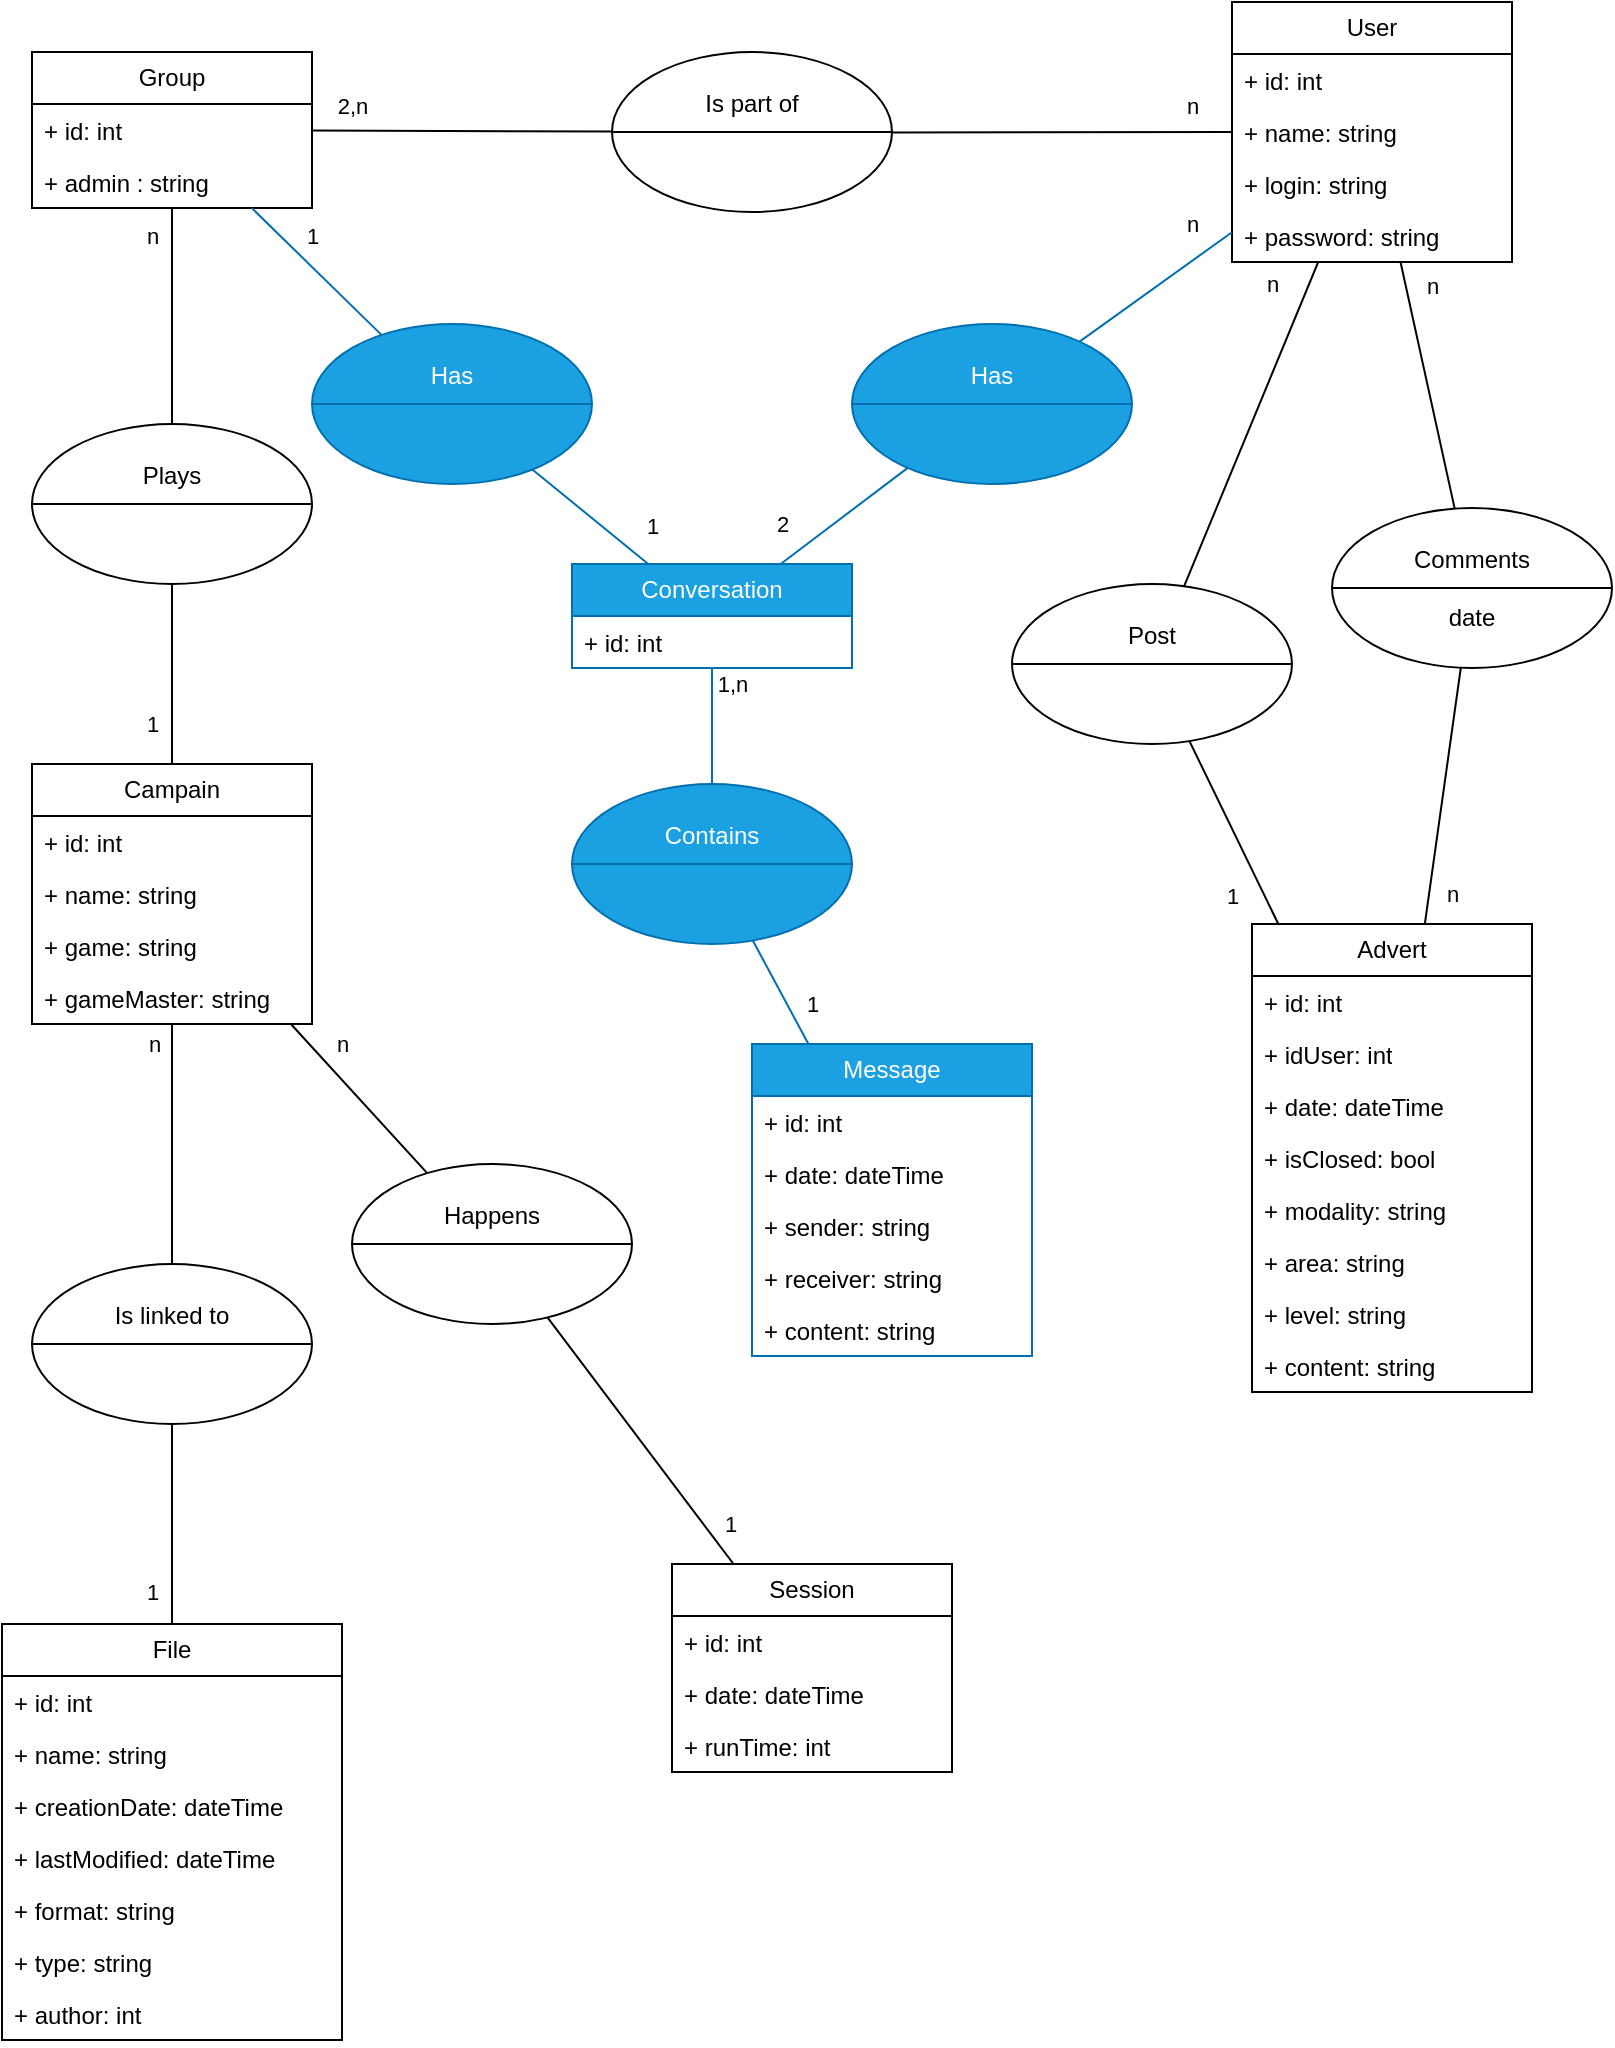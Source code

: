 <mxfile pages="4">
    <diagram name="MCD" id="d9n5I6e5h9yGLl1H7goF">
        <mxGraphModel dx="638" dy="779" grid="1" gridSize="10" guides="1" tooltips="1" connect="1" arrows="1" fold="1" page="1" pageScale="1" pageWidth="850" pageHeight="1100" math="0" shadow="0">
            <root>
                <mxCell id="0"/>
                <mxCell id="1" parent="0"/>
                <mxCell id="ieVwoAbN0ysFyYQFLZOX-7" value="User" style="swimlane;fontStyle=0;childLayout=stackLayout;horizontal=1;startSize=26;fillColor=none;horizontalStack=0;resizeParent=1;resizeParentMax=0;resizeLast=0;collapsible=1;marginBottom=0;whiteSpace=wrap;html=1;" parent="1" vertex="1">
                    <mxGeometry x="650" y="29" width="140" height="130" as="geometry"/>
                </mxCell>
                <mxCell id="ieVwoAbN0ysFyYQFLZOX-8" value="+ id: int" style="text;strokeColor=none;fillColor=none;align=left;verticalAlign=top;spacingLeft=4;spacingRight=4;overflow=hidden;rotatable=0;points=[[0,0.5],[1,0.5]];portConstraint=eastwest;whiteSpace=wrap;html=1;" parent="ieVwoAbN0ysFyYQFLZOX-7" vertex="1">
                    <mxGeometry y="26" width="140" height="26" as="geometry"/>
                </mxCell>
                <mxCell id="ieVwoAbN0ysFyYQFLZOX-9" value="+ name: string" style="text;strokeColor=none;fillColor=none;align=left;verticalAlign=top;spacingLeft=4;spacingRight=4;overflow=hidden;rotatable=0;points=[[0,0.5],[1,0.5]];portConstraint=eastwest;whiteSpace=wrap;html=1;" parent="ieVwoAbN0ysFyYQFLZOX-7" vertex="1">
                    <mxGeometry y="52" width="140" height="26" as="geometry"/>
                </mxCell>
                <mxCell id="ieVwoAbN0ysFyYQFLZOX-10" value="+ login: string" style="text;strokeColor=none;fillColor=none;align=left;verticalAlign=top;spacingLeft=4;spacingRight=4;overflow=hidden;rotatable=0;points=[[0,0.5],[1,0.5]];portConstraint=eastwest;whiteSpace=wrap;html=1;" parent="ieVwoAbN0ysFyYQFLZOX-7" vertex="1">
                    <mxGeometry y="78" width="140" height="26" as="geometry"/>
                </mxCell>
                <mxCell id="ieVwoAbN0ysFyYQFLZOX-19" value="+ password: string" style="text;strokeColor=none;fillColor=none;align=left;verticalAlign=top;spacingLeft=4;spacingRight=4;overflow=hidden;rotatable=0;points=[[0,0.5],[1,0.5]];portConstraint=eastwest;whiteSpace=wrap;html=1;" parent="ieVwoAbN0ysFyYQFLZOX-7" vertex="1">
                    <mxGeometry y="104" width="140" height="26" as="geometry"/>
                </mxCell>
                <mxCell id="ieVwoAbN0ysFyYQFLZOX-11" value="Group" style="swimlane;fontStyle=0;childLayout=stackLayout;horizontal=1;startSize=26;fillColor=none;horizontalStack=0;resizeParent=1;resizeParentMax=0;resizeLast=0;collapsible=1;marginBottom=0;whiteSpace=wrap;html=1;" parent="1" vertex="1">
                    <mxGeometry x="50" y="54" width="140" height="78" as="geometry"/>
                </mxCell>
                <mxCell id="hbFqH_RnMxlJu5-y2d4r-1" value="+ id: int" style="text;strokeColor=none;fillColor=none;align=left;verticalAlign=top;spacingLeft=4;spacingRight=4;overflow=hidden;rotatable=0;points=[[0,0.5],[1,0.5]];portConstraint=eastwest;whiteSpace=wrap;html=1;" parent="ieVwoAbN0ysFyYQFLZOX-11" vertex="1">
                    <mxGeometry y="26" width="140" height="26" as="geometry"/>
                </mxCell>
                <mxCell id="ieVwoAbN0ysFyYQFLZOX-12" value="+ admin : string" style="text;strokeColor=none;fillColor=none;align=left;verticalAlign=top;spacingLeft=4;spacingRight=4;overflow=hidden;rotatable=0;points=[[0,0.5],[1,0.5]];portConstraint=eastwest;whiteSpace=wrap;html=1;" parent="ieVwoAbN0ysFyYQFLZOX-11" vertex="1">
                    <mxGeometry y="52" width="140" height="26" as="geometry"/>
                </mxCell>
                <mxCell id="ieVwoAbN0ysFyYQFLZOX-15" value="Advert" style="swimlane;fontStyle=0;childLayout=stackLayout;horizontal=1;startSize=26;fillColor=none;horizontalStack=0;resizeParent=1;resizeParentMax=0;resizeLast=0;collapsible=1;marginBottom=0;whiteSpace=wrap;html=1;" parent="1" vertex="1">
                    <mxGeometry x="660" y="490" width="140" height="234" as="geometry"/>
                </mxCell>
                <mxCell id="ieVwoAbN0ysFyYQFLZOX-16" value="+ id: int" style="text;strokeColor=none;fillColor=none;align=left;verticalAlign=top;spacingLeft=4;spacingRight=4;overflow=hidden;rotatable=0;points=[[0,0.5],[1,0.5]];portConstraint=eastwest;whiteSpace=wrap;html=1;" parent="ieVwoAbN0ysFyYQFLZOX-15" vertex="1">
                    <mxGeometry y="26" width="140" height="26" as="geometry"/>
                </mxCell>
                <mxCell id="ieVwoAbN0ysFyYQFLZOX-82" value="+ idUser: int" style="text;strokeColor=none;fillColor=none;align=left;verticalAlign=top;spacingLeft=4;spacingRight=4;overflow=hidden;rotatable=0;points=[[0,0.5],[1,0.5]];portConstraint=eastwest;whiteSpace=wrap;html=1;" parent="ieVwoAbN0ysFyYQFLZOX-15" vertex="1">
                    <mxGeometry y="52" width="140" height="26" as="geometry"/>
                </mxCell>
                <mxCell id="2YSstwDsCuevnaqLUxaQ-3" value="+ date: dateTime" style="text;strokeColor=none;fillColor=none;align=left;verticalAlign=top;spacingLeft=4;spacingRight=4;overflow=hidden;rotatable=0;points=[[0,0.5],[1,0.5]];portConstraint=eastwest;whiteSpace=wrap;html=1;" parent="ieVwoAbN0ysFyYQFLZOX-15" vertex="1">
                    <mxGeometry y="78" width="140" height="26" as="geometry"/>
                </mxCell>
                <mxCell id="ieVwoAbN0ysFyYQFLZOX-81" value="+ isClosed: bool" style="text;strokeColor=none;fillColor=none;align=left;verticalAlign=top;spacingLeft=4;spacingRight=4;overflow=hidden;rotatable=0;points=[[0,0.5],[1,0.5]];portConstraint=eastwest;whiteSpace=wrap;html=1;" parent="ieVwoAbN0ysFyYQFLZOX-15" vertex="1">
                    <mxGeometry y="104" width="140" height="26" as="geometry"/>
                </mxCell>
                <mxCell id="ieVwoAbN0ysFyYQFLZOX-22" value="+ modality: string" style="text;strokeColor=none;fillColor=none;align=left;verticalAlign=top;spacingLeft=4;spacingRight=4;overflow=hidden;rotatable=0;points=[[0,0.5],[1,0.5]];portConstraint=eastwest;whiteSpace=wrap;html=1;" parent="ieVwoAbN0ysFyYQFLZOX-15" vertex="1">
                    <mxGeometry y="130" width="140" height="26" as="geometry"/>
                </mxCell>
                <mxCell id="ieVwoAbN0ysFyYQFLZOX-23" value="+ area: string" style="text;strokeColor=none;fillColor=none;align=left;verticalAlign=top;spacingLeft=4;spacingRight=4;overflow=hidden;rotatable=0;points=[[0,0.5],[1,0.5]];portConstraint=eastwest;whiteSpace=wrap;html=1;" parent="ieVwoAbN0ysFyYQFLZOX-15" vertex="1">
                    <mxGeometry y="156" width="140" height="26" as="geometry"/>
                </mxCell>
                <mxCell id="ieVwoAbN0ysFyYQFLZOX-24" value="+ level: string" style="text;strokeColor=none;fillColor=none;align=left;verticalAlign=top;spacingLeft=4;spacingRight=4;overflow=hidden;rotatable=0;points=[[0,0.5],[1,0.5]];portConstraint=eastwest;whiteSpace=wrap;html=1;" parent="ieVwoAbN0ysFyYQFLZOX-15" vertex="1">
                    <mxGeometry y="182" width="140" height="26" as="geometry"/>
                </mxCell>
                <mxCell id="ieVwoAbN0ysFyYQFLZOX-25" value="+ content: string" style="text;strokeColor=none;fillColor=none;align=left;verticalAlign=top;spacingLeft=4;spacingRight=4;overflow=hidden;rotatable=0;points=[[0,0.5],[1,0.5]];portConstraint=eastwest;whiteSpace=wrap;html=1;" parent="ieVwoAbN0ysFyYQFLZOX-15" vertex="1">
                    <mxGeometry y="208" width="140" height="26" as="geometry"/>
                </mxCell>
                <mxCell id="ieVwoAbN0ysFyYQFLZOX-31" value="Conversation" style="swimlane;fontStyle=0;childLayout=stackLayout;horizontal=1;startSize=26;fillColor=#1ba1e2;horizontalStack=0;resizeParent=1;resizeParentMax=0;resizeLast=0;collapsible=1;marginBottom=0;whiteSpace=wrap;html=1;fontColor=#ffffff;strokeColor=#006EAF;" parent="1" vertex="1">
                    <mxGeometry x="320" y="310" width="140" height="52" as="geometry"/>
                </mxCell>
                <mxCell id="ieVwoAbN0ysFyYQFLZOX-32" value="+ id: int" style="text;strokeColor=none;fillColor=none;align=left;verticalAlign=top;spacingLeft=4;spacingRight=4;overflow=hidden;rotatable=0;points=[[0,0.5],[1,0.5]];portConstraint=eastwest;whiteSpace=wrap;html=1;" parent="ieVwoAbN0ysFyYQFLZOX-31" vertex="1">
                    <mxGeometry y="26" width="140" height="26" as="geometry"/>
                </mxCell>
                <mxCell id="ieVwoAbN0ysFyYQFLZOX-39" value="Message" style="swimlane;fontStyle=0;childLayout=stackLayout;horizontal=1;startSize=26;fillColor=#1ba1e2;horizontalStack=0;resizeParent=1;resizeParentMax=0;resizeLast=0;collapsible=1;marginBottom=0;whiteSpace=wrap;html=1;fontColor=#ffffff;strokeColor=#006EAF;" parent="1" vertex="1">
                    <mxGeometry x="410" y="550" width="140" height="156" as="geometry"/>
                </mxCell>
                <mxCell id="ieVwoAbN0ysFyYQFLZOX-40" value="+ id: int" style="text;strokeColor=none;fillColor=none;align=left;verticalAlign=top;spacingLeft=4;spacingRight=4;overflow=hidden;rotatable=0;points=[[0,0.5],[1,0.5]];portConstraint=eastwest;whiteSpace=wrap;html=1;" parent="ieVwoAbN0ysFyYQFLZOX-39" vertex="1">
                    <mxGeometry y="26" width="140" height="26" as="geometry"/>
                </mxCell>
                <mxCell id="2YSstwDsCuevnaqLUxaQ-2" value="+ date: dateTime" style="text;strokeColor=none;fillColor=none;align=left;verticalAlign=top;spacingLeft=4;spacingRight=4;overflow=hidden;rotatable=0;points=[[0,0.5],[1,0.5]];portConstraint=eastwest;whiteSpace=wrap;html=1;" parent="ieVwoAbN0ysFyYQFLZOX-39" vertex="1">
                    <mxGeometry y="52" width="140" height="26" as="geometry"/>
                </mxCell>
                <mxCell id="kwWwnz7VSNzB8OhWXEnS-2" value="+ sender: string" style="text;strokeColor=none;fillColor=none;align=left;verticalAlign=top;spacingLeft=4;spacingRight=4;overflow=hidden;rotatable=0;points=[[0,0.5],[1,0.5]];portConstraint=eastwest;whiteSpace=wrap;html=1;" parent="ieVwoAbN0ysFyYQFLZOX-39" vertex="1">
                    <mxGeometry y="78" width="140" height="26" as="geometry"/>
                </mxCell>
                <mxCell id="ieVwoAbN0ysFyYQFLZOX-41" value="+ receiver: string" style="text;strokeColor=none;fillColor=none;align=left;verticalAlign=top;spacingLeft=4;spacingRight=4;overflow=hidden;rotatable=0;points=[[0,0.5],[1,0.5]];portConstraint=eastwest;whiteSpace=wrap;html=1;" parent="ieVwoAbN0ysFyYQFLZOX-39" vertex="1">
                    <mxGeometry y="104" width="140" height="26" as="geometry"/>
                </mxCell>
                <mxCell id="ieVwoAbN0ysFyYQFLZOX-44" value="+ content: string" style="text;strokeColor=none;fillColor=none;align=left;verticalAlign=top;spacingLeft=4;spacingRight=4;overflow=hidden;rotatable=0;points=[[0,0.5],[1,0.5]];portConstraint=eastwest;whiteSpace=wrap;html=1;" parent="ieVwoAbN0ysFyYQFLZOX-39" vertex="1">
                    <mxGeometry y="130" width="140" height="26" as="geometry"/>
                </mxCell>
                <mxCell id="ieVwoAbN0ysFyYQFLZOX-47" value="Campain" style="swimlane;fontStyle=0;childLayout=stackLayout;horizontal=1;startSize=26;fillColor=none;horizontalStack=0;resizeParent=1;resizeParentMax=0;resizeLast=0;collapsible=1;marginBottom=0;whiteSpace=wrap;html=1;" parent="1" vertex="1">
                    <mxGeometry x="50" y="410" width="140" height="130" as="geometry"/>
                </mxCell>
                <mxCell id="ieVwoAbN0ysFyYQFLZOX-48" value="+ id: int" style="text;strokeColor=none;fillColor=none;align=left;verticalAlign=top;spacingLeft=4;spacingRight=4;overflow=hidden;rotatable=0;points=[[0,0.5],[1,0.5]];portConstraint=eastwest;whiteSpace=wrap;html=1;" parent="ieVwoAbN0ysFyYQFLZOX-47" vertex="1">
                    <mxGeometry y="26" width="140" height="26" as="geometry"/>
                </mxCell>
                <mxCell id="7yh6VS0bxXxsgp1oIz5l-15" value="+ name: string" style="text;strokeColor=none;fillColor=none;align=left;verticalAlign=top;spacingLeft=4;spacingRight=4;overflow=hidden;rotatable=0;points=[[0,0.5],[1,0.5]];portConstraint=eastwest;whiteSpace=wrap;html=1;" parent="ieVwoAbN0ysFyYQFLZOX-47" vertex="1">
                    <mxGeometry y="52" width="140" height="26" as="geometry"/>
                </mxCell>
                <mxCell id="ieVwoAbN0ysFyYQFLZOX-50" value="+ game: string" style="text;strokeColor=none;fillColor=none;align=left;verticalAlign=top;spacingLeft=4;spacingRight=4;overflow=hidden;rotatable=0;points=[[0,0.5],[1,0.5]];portConstraint=eastwest;whiteSpace=wrap;html=1;" parent="ieVwoAbN0ysFyYQFLZOX-47" vertex="1">
                    <mxGeometry y="78" width="140" height="26" as="geometry"/>
                </mxCell>
                <mxCell id="2YSstwDsCuevnaqLUxaQ-1" value="+ gameMaster: string" style="text;strokeColor=none;fillColor=none;align=left;verticalAlign=top;spacingLeft=4;spacingRight=4;overflow=hidden;rotatable=0;points=[[0,0.5],[1,0.5]];portConstraint=eastwest;whiteSpace=wrap;html=1;" parent="ieVwoAbN0ysFyYQFLZOX-47" vertex="1">
                    <mxGeometry y="104" width="140" height="26" as="geometry"/>
                </mxCell>
                <mxCell id="ieVwoAbN0ysFyYQFLZOX-63" value="File" style="swimlane;fontStyle=0;childLayout=stackLayout;horizontal=1;startSize=26;fillColor=none;horizontalStack=0;resizeParent=1;resizeParentMax=0;resizeLast=0;collapsible=1;marginBottom=0;whiteSpace=wrap;html=1;" parent="1" vertex="1">
                    <mxGeometry x="35" y="840" width="170" height="208" as="geometry"/>
                </mxCell>
                <mxCell id="ieVwoAbN0ysFyYQFLZOX-64" value="+ id: int" style="text;strokeColor=none;fillColor=none;align=left;verticalAlign=top;spacingLeft=4;spacingRight=4;overflow=hidden;rotatable=0;points=[[0,0.5],[1,0.5]];portConstraint=eastwest;whiteSpace=wrap;html=1;" parent="ieVwoAbN0ysFyYQFLZOX-63" vertex="1">
                    <mxGeometry y="26" width="170" height="26" as="geometry"/>
                </mxCell>
                <mxCell id="ieVwoAbN0ysFyYQFLZOX-66" value="+ name: string" style="text;strokeColor=none;fillColor=none;align=left;verticalAlign=top;spacingLeft=4;spacingRight=4;overflow=hidden;rotatable=0;points=[[0,0.5],[1,0.5]];portConstraint=eastwest;whiteSpace=wrap;html=1;" parent="ieVwoAbN0ysFyYQFLZOX-63" vertex="1">
                    <mxGeometry y="52" width="170" height="26" as="geometry"/>
                </mxCell>
                <mxCell id="ieVwoAbN0ysFyYQFLZOX-65" value="+ creationDate: dateTime" style="text;strokeColor=none;fillColor=none;align=left;verticalAlign=top;spacingLeft=4;spacingRight=4;overflow=hidden;rotatable=0;points=[[0,0.5],[1,0.5]];portConstraint=eastwest;whiteSpace=wrap;html=1;" parent="ieVwoAbN0ysFyYQFLZOX-63" vertex="1">
                    <mxGeometry y="78" width="170" height="26" as="geometry"/>
                </mxCell>
                <mxCell id="ieVwoAbN0ysFyYQFLZOX-79" value="+ lastModified: dateTime" style="text;strokeColor=none;fillColor=none;align=left;verticalAlign=top;spacingLeft=4;spacingRight=4;overflow=hidden;rotatable=0;points=[[0,0.5],[1,0.5]];portConstraint=eastwest;whiteSpace=wrap;html=1;" parent="ieVwoAbN0ysFyYQFLZOX-63" vertex="1">
                    <mxGeometry y="104" width="170" height="26" as="geometry"/>
                </mxCell>
                <mxCell id="ieVwoAbN0ysFyYQFLZOX-67" value="+ format: string" style="text;strokeColor=none;fillColor=none;align=left;verticalAlign=top;spacingLeft=4;spacingRight=4;overflow=hidden;rotatable=0;points=[[0,0.5],[1,0.5]];portConstraint=eastwest;whiteSpace=wrap;html=1;" parent="ieVwoAbN0ysFyYQFLZOX-63" vertex="1">
                    <mxGeometry y="130" width="170" height="26" as="geometry"/>
                </mxCell>
                <mxCell id="ieVwoAbN0ysFyYQFLZOX-80" value="+ type: string" style="text;strokeColor=none;fillColor=none;align=left;verticalAlign=top;spacingLeft=4;spacingRight=4;overflow=hidden;rotatable=0;points=[[0,0.5],[1,0.5]];portConstraint=eastwest;whiteSpace=wrap;html=1;" parent="ieVwoAbN0ysFyYQFLZOX-63" vertex="1">
                    <mxGeometry y="156" width="170" height="26" as="geometry"/>
                </mxCell>
                <mxCell id="ieVwoAbN0ysFyYQFLZOX-68" value="+ author: int" style="text;strokeColor=none;fillColor=none;align=left;verticalAlign=top;spacingLeft=4;spacingRight=4;overflow=hidden;rotatable=0;points=[[0,0.5],[1,0.5]];portConstraint=eastwest;whiteSpace=wrap;html=1;" parent="ieVwoAbN0ysFyYQFLZOX-63" vertex="1">
                    <mxGeometry y="182" width="170" height="26" as="geometry"/>
                </mxCell>
                <mxCell id="ieVwoAbN0ysFyYQFLZOX-71" value="Session" style="swimlane;fontStyle=0;childLayout=stackLayout;horizontal=1;startSize=26;fillColor=none;horizontalStack=0;resizeParent=1;resizeParentMax=0;resizeLast=0;collapsible=1;marginBottom=0;whiteSpace=wrap;html=1;" parent="1" vertex="1">
                    <mxGeometry x="370" y="810" width="140" height="104" as="geometry"/>
                </mxCell>
                <mxCell id="ieVwoAbN0ysFyYQFLZOX-72" value="+ id: int" style="text;strokeColor=none;fillColor=none;align=left;verticalAlign=top;spacingLeft=4;spacingRight=4;overflow=hidden;rotatable=0;points=[[0,0.5],[1,0.5]];portConstraint=eastwest;whiteSpace=wrap;html=1;" parent="ieVwoAbN0ysFyYQFLZOX-71" vertex="1">
                    <mxGeometry y="26" width="140" height="26" as="geometry"/>
                </mxCell>
                <mxCell id="ieVwoAbN0ysFyYQFLZOX-73" value="+ date: dateTime" style="text;strokeColor=none;fillColor=none;align=left;verticalAlign=top;spacingLeft=4;spacingRight=4;overflow=hidden;rotatable=0;points=[[0,0.5],[1,0.5]];portConstraint=eastwest;whiteSpace=wrap;html=1;" parent="ieVwoAbN0ysFyYQFLZOX-71" vertex="1">
                    <mxGeometry y="52" width="140" height="26" as="geometry"/>
                </mxCell>
                <mxCell id="ieVwoAbN0ysFyYQFLZOX-74" value="+ runTime: int" style="text;strokeColor=none;fillColor=none;align=left;verticalAlign=top;spacingLeft=4;spacingRight=4;overflow=hidden;rotatable=0;points=[[0,0.5],[1,0.5]];portConstraint=eastwest;whiteSpace=wrap;html=1;" parent="ieVwoAbN0ysFyYQFLZOX-71" vertex="1">
                    <mxGeometry y="78" width="140" height="26" as="geometry"/>
                </mxCell>
                <mxCell id="Ngx6UJeua7ssRXImWE32-3" value="" style="endArrow=none;html=1;rounded=0;" parent="1" source="Ngx6UJeua7ssRXImWE32-41" target="ieVwoAbN0ysFyYQFLZOX-11" edge="1">
                    <mxGeometry width="50" height="50" relative="1" as="geometry">
                        <mxPoint x="120" y="270" as="sourcePoint"/>
                        <mxPoint x="500" y="490" as="targetPoint"/>
                    </mxGeometry>
                </mxCell>
                <mxCell id="7yh6VS0bxXxsgp1oIz5l-3" value="n" style="edgeLabel;html=1;align=center;verticalAlign=middle;resizable=0;points=[];" parent="Ngx6UJeua7ssRXImWE32-3" vertex="1" connectable="0">
                    <mxGeometry y="-1" relative="1" as="geometry">
                        <mxPoint x="-11" y="-40" as="offset"/>
                    </mxGeometry>
                </mxCell>
                <mxCell id="Ngx6UJeua7ssRXImWE32-4" value="" style="endArrow=none;html=1;rounded=0;fillColor=#1ba1e2;strokeColor=#006EAF;" parent="1" source="Ngx6UJeua7ssRXImWE32-39" target="ieVwoAbN0ysFyYQFLZOX-11" edge="1">
                    <mxGeometry width="50" height="50" relative="1" as="geometry">
                        <mxPoint x="234.518" y="197.744" as="sourcePoint"/>
                        <mxPoint x="500" y="490" as="targetPoint"/>
                    </mxGeometry>
                </mxCell>
                <mxCell id="n9hgs1v7pvlVHr-GVMXD-1" value="1" style="edgeLabel;html=1;align=center;verticalAlign=middle;resizable=0;points=[];" parent="Ngx6UJeua7ssRXImWE32-4" vertex="1" connectable="0">
                    <mxGeometry x="-0.021" y="-2" relative="1" as="geometry">
                        <mxPoint x="-5" y="-17" as="offset"/>
                    </mxGeometry>
                </mxCell>
                <mxCell id="Ngx6UJeua7ssRXImWE32-5" value="" style="endArrow=none;html=1;rounded=0;fillColor=#1ba1e2;strokeColor=#006EAF;" parent="1" source="Ngx6UJeua7ssRXImWE32-40" target="ieVwoAbN0ysFyYQFLZOX-7" edge="1">
                    <mxGeometry width="50" height="50" relative="1" as="geometry">
                        <mxPoint x="579.727" y="200.024" as="sourcePoint"/>
                        <mxPoint x="500" y="490" as="targetPoint"/>
                    </mxGeometry>
                </mxCell>
                <mxCell id="7yh6VS0bxXxsgp1oIz5l-2" value="n" style="edgeLabel;html=1;align=center;verticalAlign=middle;resizable=0;points=[];" parent="Ngx6UJeua7ssRXImWE32-5" vertex="1" connectable="0">
                    <mxGeometry x="0.024" relative="1" as="geometry">
                        <mxPoint x="17" y="-31" as="offset"/>
                    </mxGeometry>
                </mxCell>
                <mxCell id="Ngx6UJeua7ssRXImWE32-6" value="" style="endArrow=none;html=1;rounded=0;fillColor=#1ba1e2;strokeColor=#006EAF;" parent="1" source="Ngx6UJeua7ssRXImWE32-42" target="ieVwoAbN0ysFyYQFLZOX-31" edge="1">
                    <mxGeometry width="50" height="50" relative="1" as="geometry">
                        <mxPoint x="390" y="400" as="sourcePoint"/>
                        <mxPoint x="500" y="490" as="targetPoint"/>
                    </mxGeometry>
                </mxCell>
                <mxCell id="7yh6VS0bxXxsgp1oIz5l-9" value="1,n" style="edgeLabel;html=1;align=center;verticalAlign=middle;resizable=0;points=[];" parent="Ngx6UJeua7ssRXImWE32-6" vertex="1" connectable="0">
                    <mxGeometry x="0.035" y="-1" relative="1" as="geometry">
                        <mxPoint x="9" y="-20" as="offset"/>
                    </mxGeometry>
                </mxCell>
                <mxCell id="Ngx6UJeua7ssRXImWE32-7" value="" style="endArrow=none;html=1;rounded=0;" parent="1" source="Ngx6UJeua7ssRXImWE32-43" target="ieVwoAbN0ysFyYQFLZOX-7" edge="1">
                    <mxGeometry width="50" height="50" relative="1" as="geometry">
                        <mxPoint x="641.119" y="370.693" as="sourcePoint"/>
                        <mxPoint x="500" y="490" as="targetPoint"/>
                    </mxGeometry>
                </mxCell>
                <mxCell id="7yh6VS0bxXxsgp1oIz5l-12" value="n" style="edgeLabel;html=1;align=center;verticalAlign=middle;resizable=0;points=[];" parent="Ngx6UJeua7ssRXImWE32-7" vertex="1" connectable="0">
                    <mxGeometry x="0.021" y="-1" relative="1" as="geometry">
                        <mxPoint x="9" y="-69" as="offset"/>
                    </mxGeometry>
                </mxCell>
                <mxCell id="Ngx6UJeua7ssRXImWE32-11" value="" style="endArrow=none;html=1;rounded=0;" parent="1" source="Ngx6UJeua7ssRXImWE32-38" target="ieVwoAbN0ysFyYQFLZOX-7" edge="1">
                    <mxGeometry width="50" height="50" relative="1" as="geometry">
                        <mxPoint x="485" y="94" as="sourcePoint"/>
                        <mxPoint x="500" y="490" as="targetPoint"/>
                    </mxGeometry>
                </mxCell>
                <mxCell id="Ngx6UJeua7ssRXImWE32-47" value="n" style="edgeLabel;html=1;align=center;verticalAlign=middle;resizable=0;points=[];" parent="Ngx6UJeua7ssRXImWE32-11" vertex="1" connectable="0">
                    <mxGeometry relative="1" as="geometry">
                        <mxPoint x="65" y="-13" as="offset"/>
                    </mxGeometry>
                </mxCell>
                <mxCell id="Ngx6UJeua7ssRXImWE32-12" value="" style="endArrow=none;html=1;rounded=0;" parent="1" source="ieVwoAbN0ysFyYQFLZOX-11" target="Ngx6UJeua7ssRXImWE32-38" edge="1">
                    <mxGeometry width="50" height="50" relative="1" as="geometry">
                        <mxPoint x="450" y="540" as="sourcePoint"/>
                        <mxPoint x="365" y="94" as="targetPoint"/>
                    </mxGeometry>
                </mxCell>
                <mxCell id="Ngx6UJeua7ssRXImWE32-48" value="2,n" style="edgeLabel;html=1;align=center;verticalAlign=middle;resizable=0;points=[];" parent="Ngx6UJeua7ssRXImWE32-12" vertex="1" connectable="0">
                    <mxGeometry y="1" relative="1" as="geometry">
                        <mxPoint x="-55" y="-12" as="offset"/>
                    </mxGeometry>
                </mxCell>
                <mxCell id="Ngx6UJeua7ssRXImWE32-13" value="" style="endArrow=none;html=1;rounded=0;fillColor=#1ba1e2;strokeColor=#006EAF;" parent="1" source="ieVwoAbN0ysFyYQFLZOX-31" target="Ngx6UJeua7ssRXImWE32-39" edge="1">
                    <mxGeometry width="50" height="50" relative="1" as="geometry">
                        <mxPoint x="450" y="340" as="sourcePoint"/>
                        <mxPoint x="303.475" y="263.196" as="targetPoint"/>
                    </mxGeometry>
                </mxCell>
                <mxCell id="n9hgs1v7pvlVHr-GVMXD-2" value="1" style="edgeLabel;html=1;align=center;verticalAlign=middle;resizable=0;points=[];" parent="Ngx6UJeua7ssRXImWE32-13" vertex="1" connectable="0">
                    <mxGeometry x="-0.049" y="-1" relative="1" as="geometry">
                        <mxPoint x="29" y="4" as="offset"/>
                    </mxGeometry>
                </mxCell>
                <mxCell id="Ngx6UJeua7ssRXImWE32-15" value="" style="endArrow=none;html=1;rounded=0;fillColor=#1ba1e2;strokeColor=#006EAF;" parent="1" source="Ngx6UJeua7ssRXImWE32-40" target="ieVwoAbN0ysFyYQFLZOX-31" edge="1">
                    <mxGeometry width="50" height="50" relative="1" as="geometry">
                        <mxPoint x="501.589" y="260.729" as="sourcePoint"/>
                        <mxPoint x="324" y="217" as="targetPoint"/>
                    </mxGeometry>
                </mxCell>
                <mxCell id="7yh6VS0bxXxsgp1oIz5l-1" value="2" style="edgeLabel;html=1;align=center;verticalAlign=middle;resizable=0;points=[];" parent="Ngx6UJeua7ssRXImWE32-15" vertex="1" connectable="0">
                    <mxGeometry x="0.054" y="1" relative="1" as="geometry">
                        <mxPoint x="-30" y="2" as="offset"/>
                    </mxGeometry>
                </mxCell>
                <mxCell id="Ngx6UJeua7ssRXImWE32-18" value="" style="endArrow=none;html=1;rounded=0;fillColor=#1ba1e2;strokeColor=#006EAF;" parent="1" source="Ngx6UJeua7ssRXImWE32-42" target="ieVwoAbN0ysFyYQFLZOX-39" edge="1">
                    <mxGeometry width="50" height="50" relative="1" as="geometry">
                        <mxPoint x="412.283" y="477.139" as="sourcePoint"/>
                        <mxPoint x="383" y="358" as="targetPoint"/>
                    </mxGeometry>
                </mxCell>
                <mxCell id="7yh6VS0bxXxsgp1oIz5l-10" value="1" style="edgeLabel;html=1;align=center;verticalAlign=middle;resizable=0;points=[];" parent="Ngx6UJeua7ssRXImWE32-18" vertex="1" connectable="0">
                    <mxGeometry x="0.009" y="3" relative="1" as="geometry">
                        <mxPoint x="13" y="7" as="offset"/>
                    </mxGeometry>
                </mxCell>
                <mxCell id="Ngx6UJeua7ssRXImWE32-21" value="" style="endArrow=none;html=1;rounded=0;" parent="1" source="Ngx6UJeua7ssRXImWE32-44" target="ieVwoAbN0ysFyYQFLZOX-7" edge="1">
                    <mxGeometry width="50" height="50" relative="1" as="geometry">
                        <mxPoint x="764.332" y="400.179" as="sourcePoint"/>
                        <mxPoint x="704" y="180" as="targetPoint"/>
                    </mxGeometry>
                </mxCell>
                <mxCell id="7yh6VS0bxXxsgp1oIz5l-11" value="n" style="edgeLabel;html=1;align=center;verticalAlign=middle;resizable=0;points=[];" parent="Ngx6UJeua7ssRXImWE32-21" vertex="1" connectable="0">
                    <mxGeometry x="0.023" y="2" relative="1" as="geometry">
                        <mxPoint x="4" y="-49" as="offset"/>
                    </mxGeometry>
                </mxCell>
                <mxCell id="Ngx6UJeua7ssRXImWE32-22" value="" style="endArrow=none;html=1;rounded=0;" parent="1" source="ieVwoAbN0ysFyYQFLZOX-15" target="Ngx6UJeua7ssRXImWE32-43" edge="1">
                    <mxGeometry width="50" height="50" relative="1" as="geometry">
                        <mxPoint x="665" y="311" as="sourcePoint"/>
                        <mxPoint x="641.32" y="449.282" as="targetPoint"/>
                    </mxGeometry>
                </mxCell>
                <mxCell id="7yh6VS0bxXxsgp1oIz5l-13" value="1" style="edgeLabel;html=1;align=center;verticalAlign=middle;resizable=0;points=[];" parent="Ngx6UJeua7ssRXImWE32-22" vertex="1" connectable="0">
                    <mxGeometry x="-0.005" relative="1" as="geometry">
                        <mxPoint x="-1" y="31" as="offset"/>
                    </mxGeometry>
                </mxCell>
                <mxCell id="Ngx6UJeua7ssRXImWE32-23" value="" style="endArrow=none;html=1;rounded=0;" parent="1" source="ieVwoAbN0ysFyYQFLZOX-15" target="Ngx6UJeua7ssRXImWE32-44" edge="1">
                    <mxGeometry width="50" height="50" relative="1" as="geometry">
                        <mxPoint x="675" y="321" as="sourcePoint"/>
                        <mxPoint x="764.97" y="479.859" as="targetPoint"/>
                    </mxGeometry>
                </mxCell>
                <mxCell id="p6xCqZszXwuwPEuidZLL-2" value="n" style="edgeLabel;html=1;align=center;verticalAlign=middle;resizable=0;points=[];" parent="Ngx6UJeua7ssRXImWE32-23" vertex="1" connectable="0">
                    <mxGeometry x="0.029" y="1" relative="1" as="geometry">
                        <mxPoint x="5" y="51" as="offset"/>
                    </mxGeometry>
                </mxCell>
                <mxCell id="Ngx6UJeua7ssRXImWE32-27" value="" style="endArrow=none;html=1;rounded=0;" parent="1" source="ieVwoAbN0ysFyYQFLZOX-47" target="Ngx6UJeua7ssRXImWE32-41" edge="1">
                    <mxGeometry width="50" height="50" relative="1" as="geometry">
                        <mxPoint x="220" y="242" as="sourcePoint"/>
                        <mxPoint x="120" y="350" as="targetPoint"/>
                    </mxGeometry>
                </mxCell>
                <mxCell id="7yh6VS0bxXxsgp1oIz5l-4" value="1" style="edgeLabel;html=1;align=center;verticalAlign=middle;resizable=0;points=[];" parent="Ngx6UJeua7ssRXImWE32-27" vertex="1" connectable="0">
                    <mxGeometry x="-0.044" y="-2" relative="1" as="geometry">
                        <mxPoint x="-12" y="23" as="offset"/>
                    </mxGeometry>
                </mxCell>
                <mxCell id="Ngx6UJeua7ssRXImWE32-30" value="" style="endArrow=none;html=1;rounded=0;" parent="1" source="ieVwoAbN0ysFyYQFLZOX-63" target="Ngx6UJeua7ssRXImWE32-46" edge="1">
                    <mxGeometry width="50" height="50" relative="1" as="geometry">
                        <mxPoint x="130" y="370" as="sourcePoint"/>
                        <mxPoint x="97.038" y="719.724" as="targetPoint"/>
                    </mxGeometry>
                </mxCell>
                <mxCell id="7yh6VS0bxXxsgp1oIz5l-6" value="1" style="edgeLabel;html=1;align=center;verticalAlign=middle;resizable=0;points=[];" parent="Ngx6UJeua7ssRXImWE32-30" vertex="1" connectable="0">
                    <mxGeometry x="-0.017" y="1" relative="1" as="geometry">
                        <mxPoint x="-9" y="33" as="offset"/>
                    </mxGeometry>
                </mxCell>
                <mxCell id="Ngx6UJeua7ssRXImWE32-31" value="" style="endArrow=none;html=1;rounded=0;" parent="1" source="ieVwoAbN0ysFyYQFLZOX-71" target="Ngx6UJeua7ssRXImWE32-45" edge="1">
                    <mxGeometry width="50" height="50" relative="1" as="geometry">
                        <mxPoint x="122" y="790" as="sourcePoint"/>
                        <mxPoint x="297.77" y="714.205" as="targetPoint"/>
                    </mxGeometry>
                </mxCell>
                <mxCell id="7yh6VS0bxXxsgp1oIz5l-8" value="1" style="edgeLabel;html=1;align=center;verticalAlign=middle;resizable=0;points=[];" parent="Ngx6UJeua7ssRXImWE32-31" vertex="1" connectable="0">
                    <mxGeometry x="0.04" y="-2" relative="1" as="geometry">
                        <mxPoint x="45" y="45" as="offset"/>
                    </mxGeometry>
                </mxCell>
                <mxCell id="Ngx6UJeua7ssRXImWE32-32" value="" style="endArrow=none;html=1;rounded=0;" parent="1" source="Ngx6UJeua7ssRXImWE32-46" target="ieVwoAbN0ysFyYQFLZOX-47" edge="1">
                    <mxGeometry width="50" height="50" relative="1" as="geometry">
                        <mxPoint x="94.983" y="640.138" as="sourcePoint"/>
                        <mxPoint x="109" y="700" as="targetPoint"/>
                    </mxGeometry>
                </mxCell>
                <mxCell id="7yh6VS0bxXxsgp1oIz5l-5" value="n" style="edgeLabel;html=1;align=center;verticalAlign=middle;resizable=0;points=[];" parent="Ngx6UJeua7ssRXImWE32-32" vertex="1" connectable="0">
                    <mxGeometry x="-0.011" y="-1" relative="1" as="geometry">
                        <mxPoint x="-10" y="-51" as="offset"/>
                    </mxGeometry>
                </mxCell>
                <mxCell id="Ngx6UJeua7ssRXImWE32-33" value="" style="endArrow=none;html=1;rounded=0;" parent="1" source="Ngx6UJeua7ssRXImWE32-45" target="ieVwoAbN0ysFyYQFLZOX-47" edge="1">
                    <mxGeometry width="50" height="50" relative="1" as="geometry">
                        <mxPoint x="250" y="630" as="sourcePoint"/>
                        <mxPoint x="119" y="710" as="targetPoint"/>
                    </mxGeometry>
                </mxCell>
                <mxCell id="7yh6VS0bxXxsgp1oIz5l-7" value="n" style="edgeLabel;html=1;align=center;verticalAlign=middle;resizable=0;points=[];" parent="Ngx6UJeua7ssRXImWE32-33" vertex="1" connectable="0">
                    <mxGeometry x="-0.028" y="1" relative="1" as="geometry">
                        <mxPoint x="-9" y="-29" as="offset"/>
                    </mxGeometry>
                </mxCell>
                <mxCell id="Ngx6UJeua7ssRXImWE32-38" value="&lt;div&gt;Is part of&lt;/div&gt;&lt;div&gt;&lt;br&gt;&lt;/div&gt;&lt;div&gt;&lt;br&gt;&lt;/div&gt;" style="shape=lineEllipse;perimeter=ellipsePerimeter;whiteSpace=wrap;html=1;backgroundOutline=1;" parent="1" vertex="1">
                    <mxGeometry x="340" y="54" width="140" height="80" as="geometry"/>
                </mxCell>
                <mxCell id="Ngx6UJeua7ssRXImWE32-39" value="&lt;div&gt;Has&lt;/div&gt;&lt;div&gt;&lt;br&gt;&lt;/div&gt;&lt;div&gt;&lt;br&gt;&lt;/div&gt;" style="shape=lineEllipse;perimeter=ellipsePerimeter;whiteSpace=wrap;html=1;backgroundOutline=1;fillColor=#1ba1e2;fontColor=#ffffff;strokeColor=#006EAF;" parent="1" vertex="1">
                    <mxGeometry x="190" y="190" width="140" height="80" as="geometry"/>
                </mxCell>
                <mxCell id="Ngx6UJeua7ssRXImWE32-40" value="&lt;div&gt;Has&lt;/div&gt;&lt;div&gt;&lt;br&gt;&lt;/div&gt;&lt;div&gt;&lt;br&gt;&lt;/div&gt;" style="shape=lineEllipse;perimeter=ellipsePerimeter;whiteSpace=wrap;html=1;backgroundOutline=1;fillColor=#1ba1e2;fontColor=#ffffff;strokeColor=#006EAF;" parent="1" vertex="1">
                    <mxGeometry x="460" y="190" width="140" height="80" as="geometry"/>
                </mxCell>
                <mxCell id="Ngx6UJeua7ssRXImWE32-41" value="&lt;div&gt;Plays&lt;/div&gt;&lt;div&gt;&lt;br&gt;&lt;/div&gt;&lt;div&gt;&lt;br&gt;&lt;/div&gt;" style="shape=lineEllipse;perimeter=ellipsePerimeter;whiteSpace=wrap;html=1;backgroundOutline=1;" parent="1" vertex="1">
                    <mxGeometry x="50" y="240" width="140" height="80" as="geometry"/>
                </mxCell>
                <mxCell id="Ngx6UJeua7ssRXImWE32-42" value="&lt;div&gt;Contains&lt;/div&gt;&lt;div&gt;&lt;br&gt;&lt;/div&gt;&lt;div&gt;&lt;br&gt;&lt;/div&gt;" style="shape=lineEllipse;perimeter=ellipsePerimeter;whiteSpace=wrap;html=1;backgroundOutline=1;fillColor=#1ba1e2;fontColor=#ffffff;strokeColor=#006EAF;" parent="1" vertex="1">
                    <mxGeometry x="320" y="420" width="140" height="80" as="geometry"/>
                </mxCell>
                <mxCell id="Ngx6UJeua7ssRXImWE32-43" value="&lt;div&gt;Post&lt;/div&gt;&lt;div&gt;&lt;br&gt;&lt;/div&gt;&lt;div&gt;&lt;br&gt;&lt;/div&gt;" style="shape=lineEllipse;perimeter=ellipsePerimeter;whiteSpace=wrap;html=1;backgroundOutline=1;" parent="1" vertex="1">
                    <mxGeometry x="540" y="320" width="140" height="80" as="geometry"/>
                </mxCell>
                <mxCell id="Ngx6UJeua7ssRXImWE32-44" value="&lt;div&gt;Comments&lt;/div&gt;&lt;div&gt;&lt;br&gt;&lt;/div&gt;&lt;div&gt;date&lt;/div&gt;" style="shape=lineEllipse;perimeter=ellipsePerimeter;whiteSpace=wrap;html=1;backgroundOutline=1;" parent="1" vertex="1">
                    <mxGeometry x="700" y="282" width="140" height="80" as="geometry"/>
                </mxCell>
                <mxCell id="Ngx6UJeua7ssRXImWE32-45" value="&lt;div&gt;Happens&lt;/div&gt;&lt;div&gt;&lt;br&gt;&lt;/div&gt;&lt;div&gt;&lt;br&gt;&lt;/div&gt;" style="shape=lineEllipse;perimeter=ellipsePerimeter;whiteSpace=wrap;html=1;backgroundOutline=1;" parent="1" vertex="1">
                    <mxGeometry x="210" y="610" width="140" height="80" as="geometry"/>
                </mxCell>
                <mxCell id="Ngx6UJeua7ssRXImWE32-46" value="&lt;div&gt;Is linked to&lt;/div&gt;&lt;div&gt;&lt;br&gt;&lt;/div&gt;&lt;div&gt;&lt;br&gt;&lt;/div&gt;" style="shape=lineEllipse;perimeter=ellipsePerimeter;whiteSpace=wrap;html=1;backgroundOutline=1;" parent="1" vertex="1">
                    <mxGeometry x="50" y="660" width="140" height="80" as="geometry"/>
                </mxCell>
            </root>
        </mxGraphModel>
    </diagram>
    <diagram id="OwueueaHnRJ2-B3YPOc8" name="UC">
        <mxGraphModel dx="638" dy="779" grid="1" gridSize="10" guides="1" tooltips="1" connect="1" arrows="1" fold="1" page="1" pageScale="1" pageWidth="850" pageHeight="1100" math="0" shadow="0">
            <root>
                <mxCell id="0"/>
                <mxCell id="1" parent="0"/>
                <mxCell id="q-7MisUeLfg2d6evxcfm-1" value="Visitor" style="shape=umlActor;verticalLabelPosition=bottom;verticalAlign=top;html=1;" parent="1" vertex="1">
                    <mxGeometry x="40" y="20" width="30" height="60" as="geometry"/>
                </mxCell>
                <mxCell id="q-7MisUeLfg2d6evxcfm-2" value="User" style="shape=umlActor;verticalLabelPosition=bottom;verticalAlign=top;html=1;" parent="1" vertex="1">
                    <mxGeometry x="40" y="160" width="30" height="60" as="geometry"/>
                </mxCell>
                <mxCell id="q-7MisUeLfg2d6evxcfm-3" value="Group&lt;div&gt;Member&lt;/div&gt;" style="shape=umlActor;verticalLabelPosition=bottom;verticalAlign=top;html=1;" parent="1" vertex="1">
                    <mxGeometry x="40" y="700" width="30" height="60" as="geometry"/>
                </mxCell>
                <mxCell id="q-7MisUeLfg2d6evxcfm-4" value="Group&lt;div&gt;Admin&lt;/div&gt;" style="shape=umlActor;verticalLabelPosition=bottom;verticalAlign=top;html=1;" parent="1" vertex="1">
                    <mxGeometry x="240" y="550" width="30" height="60" as="geometry"/>
                </mxCell>
                <mxCell id="q-7MisUeLfg2d6evxcfm-6" value="Authentification" style="ellipse;whiteSpace=wrap;html=1;" parent="1" vertex="1">
                    <mxGeometry x="270" y="15" width="140" height="70" as="geometry"/>
                </mxCell>
                <mxCell id="q-7MisUeLfg2d6evxcfm-7" value="Manage account" style="ellipse;whiteSpace=wrap;html=1;" parent="1" vertex="1">
                    <mxGeometry x="285" y="280" width="140" height="70" as="geometry"/>
                </mxCell>
                <mxCell id="q-7MisUeLfg2d6evxcfm-8" value="View advert" style="ellipse;whiteSpace=wrap;html=1;" parent="1" vertex="1">
                    <mxGeometry x="220" y="110" width="140" height="70" as="geometry"/>
                </mxCell>
                <mxCell id="q-7MisUeLfg2d6evxcfm-9" value="Create group" style="ellipse;whiteSpace=wrap;html=1;" parent="1" vertex="1">
                    <mxGeometry x="90" y="410" width="140" height="70" as="geometry"/>
                </mxCell>
                <mxCell id="q-7MisUeLfg2d6evxcfm-10" value="" style="endArrow=none;html=1;rounded=0;" parent="1" source="q-7MisUeLfg2d6evxcfm-1" target="q-7MisUeLfg2d6evxcfm-6" edge="1">
                    <mxGeometry width="50" height="50" relative="1" as="geometry">
                        <mxPoint x="320" y="230" as="sourcePoint"/>
                        <mxPoint x="370" y="180" as="targetPoint"/>
                    </mxGeometry>
                </mxCell>
                <mxCell id="q-7MisUeLfg2d6evxcfm-11" value="" style="endArrow=none;html=1;rounded=0;" parent="1" source="q-7MisUeLfg2d6evxcfm-2" target="q-7MisUeLfg2d6evxcfm-7" edge="1">
                    <mxGeometry width="50" height="50" relative="1" as="geometry">
                        <mxPoint x="320" y="230" as="sourcePoint"/>
                        <mxPoint x="370" y="180" as="targetPoint"/>
                    </mxGeometry>
                </mxCell>
                <mxCell id="q-7MisUeLfg2d6evxcfm-12" value="" style="endArrow=none;html=1;rounded=0;" parent="1" source="q-7MisUeLfg2d6evxcfm-2" target="q-7MisUeLfg2d6evxcfm-8" edge="1">
                    <mxGeometry width="50" height="50" relative="1" as="geometry">
                        <mxPoint x="320" y="230" as="sourcePoint"/>
                        <mxPoint x="370" y="180" as="targetPoint"/>
                    </mxGeometry>
                </mxCell>
                <mxCell id="q-7MisUeLfg2d6evxcfm-13" value="" style="endArrow=none;html=1;rounded=0;" parent="1" source="q-7MisUeLfg2d6evxcfm-2" target="q-7MisUeLfg2d6evxcfm-9" edge="1">
                    <mxGeometry width="50" height="50" relative="1" as="geometry">
                        <mxPoint x="320" y="230" as="sourcePoint"/>
                        <mxPoint x="370" y="180" as="targetPoint"/>
                    </mxGeometry>
                </mxCell>
                <mxCell id="q-7MisUeLfg2d6evxcfm-14" value="Chat" style="ellipse;whiteSpace=wrap;html=1;" parent="1" vertex="1">
                    <mxGeometry x="180" y="340" width="140" height="70" as="geometry"/>
                </mxCell>
                <mxCell id="q-7MisUeLfg2d6evxcfm-15" value="" style="endArrow=none;html=1;rounded=0;" parent="1" source="q-7MisUeLfg2d6evxcfm-2" target="q-7MisUeLfg2d6evxcfm-14" edge="1">
                    <mxGeometry width="50" height="50" relative="1" as="geometry">
                        <mxPoint x="320" y="530" as="sourcePoint"/>
                        <mxPoint x="370" y="480" as="targetPoint"/>
                    </mxGeometry>
                </mxCell>
                <mxCell id="q-7MisUeLfg2d6evxcfm-16" value="Manage group" style="ellipse;whiteSpace=wrap;html=1;" parent="1" vertex="1">
                    <mxGeometry x="450" y="545" width="140" height="70" as="geometry"/>
                </mxCell>
                <mxCell id="q-7MisUeLfg2d6evxcfm-21" value="" style="endArrow=none;html=1;rounded=0;" parent="1" source="q-7MisUeLfg2d6evxcfm-4" target="q-7MisUeLfg2d6evxcfm-16" edge="1">
                    <mxGeometry width="50" height="50" relative="1" as="geometry">
                        <mxPoint x="80" y="85" as="sourcePoint"/>
                        <mxPoint x="210" y="85" as="targetPoint"/>
                    </mxGeometry>
                </mxCell>
                <mxCell id="q-7MisUeLfg2d6evxcfm-23" value="Create campain" style="ellipse;whiteSpace=wrap;html=1;" parent="1" vertex="1">
                    <mxGeometry x="300" y="630" width="140" height="70" as="geometry"/>
                </mxCell>
                <mxCell id="q-7MisUeLfg2d6evxcfm-27" value="" style="endArrow=block;html=1;rounded=0;endFill=0;" parent="1" edge="1">
                    <mxGeometry width="50" height="50" relative="1" as="geometry">
                        <mxPoint x="230" y="600" as="sourcePoint"/>
                        <mxPoint x="80" y="710" as="targetPoint"/>
                    </mxGeometry>
                </mxCell>
                <mxCell id="q-7MisUeLfg2d6evxcfm-28" value="" style="endArrow=none;html=1;rounded=0;" parent="1" source="q-7MisUeLfg2d6evxcfm-3" target="q-7MisUeLfg2d6evxcfm-23" edge="1">
                    <mxGeometry width="50" height="50" relative="1" as="geometry">
                        <mxPoint x="170" y="630" as="sourcePoint"/>
                        <mxPoint x="220" y="580" as="targetPoint"/>
                    </mxGeometry>
                </mxCell>
                <mxCell id="q-7MisUeLfg2d6evxcfm-29" value="" style="endArrow=none;html=1;rounded=0;" parent="1" source="q-7MisUeLfg2d6evxcfm-3" target="_tR58XydokbjJsxZrBOC-3" edge="1">
                    <mxGeometry width="50" height="50" relative="1" as="geometry">
                        <mxPoint x="170" y="630" as="sourcePoint"/>
                        <mxPoint x="548.843" y="751.637" as="targetPoint"/>
                    </mxGeometry>
                </mxCell>
                <mxCell id="q-7MisUeLfg2d6evxcfm-30" value="Game&lt;div&gt;Master&lt;/div&gt;" style="shape=umlActor;verticalLabelPosition=bottom;verticalAlign=top;html=1;" parent="1" vertex="1">
                    <mxGeometry x="240" y="850" width="30" height="60" as="geometry"/>
                </mxCell>
                <mxCell id="q-7MisUeLfg2d6evxcfm-32" value="" style="endArrow=block;html=1;rounded=0;endFill=0;" parent="1" edge="1">
                    <mxGeometry width="50" height="50" relative="1" as="geometry">
                        <mxPoint x="230" y="860" as="sourcePoint"/>
                        <mxPoint x="80" y="750" as="targetPoint"/>
                    </mxGeometry>
                </mxCell>
                <mxCell id="q-7MisUeLfg2d6evxcfm-35" value="Manage campain" style="ellipse;whiteSpace=wrap;html=1;" parent="1" vertex="1">
                    <mxGeometry x="450" y="845" width="140" height="70" as="geometry"/>
                </mxCell>
                <mxCell id="q-7MisUeLfg2d6evxcfm-36" value="" style="endArrow=none;html=1;rounded=0;" parent="1" source="q-7MisUeLfg2d6evxcfm-30" target="q-7MisUeLfg2d6evxcfm-35" edge="1">
                    <mxGeometry width="50" height="50" relative="1" as="geometry">
                        <mxPoint x="80" y="733" as="sourcePoint"/>
                        <mxPoint x="215" y="761" as="targetPoint"/>
                    </mxGeometry>
                </mxCell>
                <mxCell id="bpvxWFuDBCH5LX3GF2oj-1" value="Comment" style="ellipse;whiteSpace=wrap;html=1;" parent="1" vertex="1">
                    <mxGeometry x="570" y="250" width="110" height="60" as="geometry"/>
                </mxCell>
                <mxCell id="bpvxWFuDBCH5LX3GF2oj-2" value="" style="endArrow=classic;html=1;rounded=0;dashed=1;endFill=0;" parent="1" source="bpvxWFuDBCH5LX3GF2oj-1" target="_tR58XydokbjJsxZrBOC-13" edge="1">
                    <mxGeometry width="50" height="50" relative="1" as="geometry">
                        <mxPoint x="410" y="370" as="sourcePoint"/>
                        <mxPoint x="360" y="420" as="targetPoint"/>
                    </mxGeometry>
                </mxCell>
                <mxCell id="bpvxWFuDBCH5LX3GF2oj-3" value="&amp;lt;extend&amp;gt;" style="edgeLabel;html=1;align=center;verticalAlign=middle;resizable=0;points=[];" parent="bpvxWFuDBCH5LX3GF2oj-2" vertex="1" connectable="0">
                    <mxGeometry x="0.012" relative="1" as="geometry">
                        <mxPoint as="offset"/>
                    </mxGeometry>
                </mxCell>
                <mxCell id="bpvxWFuDBCH5LX3GF2oj-4" value="" style="endArrow=classic;html=1;rounded=0;dashed=1;endFill=0;" parent="1" source="-O4RhkZSbNIlg-vIBfcU-1" target="_tR58XydokbjJsxZrBOC-13" edge="1">
                    <mxGeometry width="50" height="50" relative="1" as="geometry">
                        <mxPoint x="611.179" y="193.974" as="sourcePoint"/>
                        <mxPoint x="340" y="339.58" as="targetPoint"/>
                    </mxGeometry>
                </mxCell>
                <mxCell id="bpvxWFuDBCH5LX3GF2oj-5" value="&amp;lt;extend&amp;gt;" style="edgeLabel;html=1;align=center;verticalAlign=middle;resizable=0;points=[];" parent="bpvxWFuDBCH5LX3GF2oj-4" vertex="1" connectable="0">
                    <mxGeometry x="0.012" relative="1" as="geometry">
                        <mxPoint as="offset"/>
                    </mxGeometry>
                </mxCell>
                <mxCell id="-O4RhkZSbNIlg-vIBfcU-1" value="Post advert" style="ellipse;whiteSpace=wrap;html=1;" parent="1" vertex="1">
                    <mxGeometry x="590" y="150" width="110" height="60" as="geometry"/>
                </mxCell>
                <mxCell id="_tR58XydokbjJsxZrBOC-1" value="Manage personnal files" style="ellipse;whiteSpace=wrap;html=1;" parent="1" vertex="1">
                    <mxGeometry x="300" y="760" width="140" height="70" as="geometry"/>
                </mxCell>
                <mxCell id="_tR58XydokbjJsxZrBOC-2" value="" style="endArrow=none;html=1;rounded=0;" parent="1" source="q-7MisUeLfg2d6evxcfm-3" target="_tR58XydokbjJsxZrBOC-1" edge="1">
                    <mxGeometry width="50" height="50" relative="1" as="geometry">
                        <mxPoint x="80" y="857" as="sourcePoint"/>
                        <mxPoint x="210" y="915" as="targetPoint"/>
                    </mxGeometry>
                </mxCell>
                <mxCell id="_tR58XydokbjJsxZrBOC-3" value="Chat" style="ellipse;whiteSpace=wrap;html=1;" parent="1" vertex="1">
                    <mxGeometry x="450" y="695" width="140" height="70" as="geometry"/>
                </mxCell>
                <mxCell id="_tR58XydokbjJsxZrBOC-4" value="View profile" style="ellipse;whiteSpace=wrap;html=1;" parent="1" vertex="1">
                    <mxGeometry x="490" y="380" width="110" height="60" as="geometry"/>
                </mxCell>
                <mxCell id="_tR58XydokbjJsxZrBOC-6" value="" style="endArrow=classic;html=1;rounded=0;dashed=1;endFill=0;" parent="1" source="_tR58XydokbjJsxZrBOC-4" target="q-7MisUeLfg2d6evxcfm-7" edge="1">
                    <mxGeometry width="50" height="50" relative="1" as="geometry">
                        <mxPoint x="518" y="410" as="sourcePoint"/>
                        <mxPoint x="405" y="388" as="targetPoint"/>
                    </mxGeometry>
                </mxCell>
                <mxCell id="_tR58XydokbjJsxZrBOC-7" value="&amp;lt;include&amp;gt;" style="edgeLabel;html=1;align=center;verticalAlign=middle;resizable=0;points=[];" parent="_tR58XydokbjJsxZrBOC-6" vertex="1" connectable="0">
                    <mxGeometry x="0.012" relative="1" as="geometry">
                        <mxPoint as="offset"/>
                    </mxGeometry>
                </mxCell>
                <mxCell id="_tR58XydokbjJsxZrBOC-8" value="" style="endArrow=classic;html=1;rounded=0;dashed=1;endFill=0;" parent="1" source="_tR58XydokbjJsxZrBOC-10" target="q-7MisUeLfg2d6evxcfm-7" edge="1">
                    <mxGeometry width="50" height="50" relative="1" as="geometry">
                        <mxPoint x="743" y="282" as="sourcePoint"/>
                        <mxPoint x="630" y="260" as="targetPoint"/>
                    </mxGeometry>
                </mxCell>
                <mxCell id="_tR58XydokbjJsxZrBOC-9" value="&amp;lt;extend&amp;gt;" style="edgeLabel;html=1;align=center;verticalAlign=middle;resizable=0;points=[];" parent="_tR58XydokbjJsxZrBOC-8" vertex="1" connectable="0">
                    <mxGeometry x="0.012" relative="1" as="geometry">
                        <mxPoint as="offset"/>
                    </mxGeometry>
                </mxCell>
                <mxCell id="_tR58XydokbjJsxZrBOC-10" value="Delete account" style="ellipse;whiteSpace=wrap;html=1;" parent="1" vertex="1">
                    <mxGeometry x="350" y="440" width="110" height="60" as="geometry"/>
                </mxCell>
                <mxCell id="_tR58XydokbjJsxZrBOC-12" value="" style="endArrow=block;html=1;rounded=0;endFill=0;" parent="1" edge="1">
                    <mxGeometry width="50" height="50" relative="1" as="geometry">
                        <mxPoint x="55" y="680" as="sourcePoint"/>
                        <mxPoint x="55" y="250" as="targetPoint"/>
                    </mxGeometry>
                </mxCell>
                <mxCell id="_tR58XydokbjJsxZrBOC-13" value="Interact with advert" style="ellipse;whiteSpace=wrap;html=1;" parent="1" vertex="1">
                    <mxGeometry x="320" y="190" width="140" height="70" as="geometry"/>
                </mxCell>
                <mxCell id="_tR58XydokbjJsxZrBOC-14" value="" style="endArrow=none;html=1;rounded=0;" parent="1" source="q-7MisUeLfg2d6evxcfm-1" target="q-7MisUeLfg2d6evxcfm-8" edge="1">
                    <mxGeometry width="50" height="50" relative="1" as="geometry">
                        <mxPoint x="80" y="199" as="sourcePoint"/>
                        <mxPoint x="271" y="181" as="targetPoint"/>
                    </mxGeometry>
                </mxCell>
                <mxCell id="_tR58XydokbjJsxZrBOC-15" value="" style="endArrow=none;html=1;rounded=0;" parent="1" source="q-7MisUeLfg2d6evxcfm-2" target="_tR58XydokbjJsxZrBOC-13" edge="1">
                    <mxGeometry width="50" height="50" relative="1" as="geometry">
                        <mxPoint x="90" y="209" as="sourcePoint"/>
                        <mxPoint x="281" y="191" as="targetPoint"/>
                    </mxGeometry>
                </mxCell>
            </root>
        </mxGraphModel>
    </diagram>
    <diagram name="UML" id="THcizaxM8BlYof26oQU_">
        <mxGraphModel dx="878" dy="779" grid="1" gridSize="10" guides="1" tooltips="1" connect="1" arrows="1" fold="1" page="1" pageScale="1" pageWidth="827" pageHeight="1169" math="0" shadow="0">
            <root>
                <mxCell id="n0ujln9I4Oye4ODD9FdP-0"/>
                <mxCell id="n0ujln9I4Oye4ODD9FdP-1" parent="n0ujln9I4Oye4ODD9FdP-0"/>
                <mxCell id="n0ujln9I4Oye4ODD9FdP-2" value="User" style="swimlane;fontStyle=1;align=center;verticalAlign=top;childLayout=stackLayout;horizontal=1;startSize=26;horizontalStack=0;resizeParent=1;resizeParentMax=0;resizeLast=0;collapsible=1;marginBottom=0;whiteSpace=wrap;html=1;" vertex="1" parent="n0ujln9I4Oye4ODD9FdP-1">
                    <mxGeometry x="440" y="41" width="160" height="164" as="geometry"/>
                </mxCell>
                <mxCell id="n0ujln9I4Oye4ODD9FdP-3" value="# name: string" style="text;strokeColor=none;fillColor=none;align=left;verticalAlign=top;spacingLeft=4;spacingRight=4;overflow=hidden;rotatable=0;points=[[0,0.5],[1,0.5]];portConstraint=eastwest;whiteSpace=wrap;html=1;" vertex="1" parent="n0ujln9I4Oye4ODD9FdP-2">
                    <mxGeometry y="26" width="160" height="26" as="geometry"/>
                </mxCell>
                <mxCell id="n0ujln9I4Oye4ODD9FdP-4" value="# login: string" style="text;strokeColor=none;fillColor=none;align=left;verticalAlign=top;spacingLeft=4;spacingRight=4;overflow=hidden;rotatable=0;points=[[0,0.5],[1,0.5]];portConstraint=eastwest;whiteSpace=wrap;html=1;" vertex="1" parent="n0ujln9I4Oye4ODD9FdP-2">
                    <mxGeometry y="52" width="160" height="26" as="geometry"/>
                </mxCell>
                <mxCell id="n0ujln9I4Oye4ODD9FdP-5" value="# password: string" style="text;strokeColor=none;fillColor=none;align=left;verticalAlign=top;spacingLeft=4;spacingRight=4;overflow=hidden;rotatable=0;points=[[0,0.5],[1,0.5]];portConstraint=eastwest;whiteSpace=wrap;html=1;" vertex="1" parent="n0ujln9I4Oye4ODD9FdP-2">
                    <mxGeometry y="78" width="160" height="26" as="geometry"/>
                </mxCell>
                <mxCell id="n0ujln9I4Oye4ODD9FdP-6" value="# groups: array" style="text;strokeColor=none;fillColor=none;align=left;verticalAlign=top;spacingLeft=4;spacingRight=4;overflow=hidden;rotatable=0;points=[[0,0.5],[1,0.5]];portConstraint=eastwest;whiteSpace=wrap;html=1;" vertex="1" parent="n0ujln9I4Oye4ODD9FdP-2">
                    <mxGeometry y="104" width="160" height="26" as="geometry"/>
                </mxCell>
                <mxCell id="n0ujln9I4Oye4ODD9FdP-7" value="" style="line;strokeWidth=1;fillColor=none;align=left;verticalAlign=middle;spacingTop=-1;spacingLeft=3;spacingRight=3;rotatable=0;labelPosition=right;points=[];portConstraint=eastwest;strokeColor=inherit;" vertex="1" parent="n0ujln9I4Oye4ODD9FdP-2">
                    <mxGeometry y="130" width="160" height="8" as="geometry"/>
                </mxCell>
                <mxCell id="n0ujln9I4Oye4ODD9FdP-8" value="+ method(type): type" style="text;strokeColor=none;fillColor=none;align=left;verticalAlign=top;spacingLeft=4;spacingRight=4;overflow=hidden;rotatable=0;points=[[0,0.5],[1,0.5]];portConstraint=eastwest;whiteSpace=wrap;html=1;" vertex="1" parent="n0ujln9I4Oye4ODD9FdP-2">
                    <mxGeometry y="138" width="160" height="26" as="geometry"/>
                </mxCell>
                <mxCell id="n0ujln9I4Oye4ODD9FdP-9" value="Group" style="swimlane;fontStyle=1;align=center;verticalAlign=top;childLayout=stackLayout;horizontal=1;startSize=26;horizontalStack=0;resizeParent=1;resizeParentMax=0;resizeLast=0;collapsible=1;marginBottom=0;whiteSpace=wrap;html=1;" vertex="1" parent="n0ujln9I4Oye4ODD9FdP-1">
                    <mxGeometry x="1360" y="60" width="160" height="86" as="geometry"/>
                </mxCell>
                <mxCell id="n0ujln9I4Oye4ODD9FdP-10" value="# name: string" style="text;strokeColor=none;fillColor=none;align=left;verticalAlign=top;spacingLeft=4;spacingRight=4;overflow=hidden;rotatable=0;points=[[0,0.5],[1,0.5]];portConstraint=eastwest;whiteSpace=wrap;html=1;" vertex="1" parent="n0ujln9I4Oye4ODD9FdP-9">
                    <mxGeometry y="26" width="160" height="26" as="geometry"/>
                </mxCell>
                <mxCell id="n0ujln9I4Oye4ODD9FdP-12" value="" style="line;strokeWidth=1;fillColor=none;align=left;verticalAlign=middle;spacingTop=-1;spacingLeft=3;spacingRight=3;rotatable=0;labelPosition=right;points=[];portConstraint=eastwest;strokeColor=inherit;" vertex="1" parent="n0ujln9I4Oye4ODD9FdP-9">
                    <mxGeometry y="52" width="160" height="8" as="geometry"/>
                </mxCell>
                <mxCell id="n0ujln9I4Oye4ODD9FdP-13" value="+ method(type): type" style="text;strokeColor=none;fillColor=none;align=left;verticalAlign=top;spacingLeft=4;spacingRight=4;overflow=hidden;rotatable=0;points=[[0,0.5],[1,0.5]];portConstraint=eastwest;whiteSpace=wrap;html=1;" vertex="1" parent="n0ujln9I4Oye4ODD9FdP-9">
                    <mxGeometry y="60" width="160" height="26" as="geometry"/>
                </mxCell>
                <mxCell id="n0ujln9I4Oye4ODD9FdP-14" value="Campain" style="swimlane;fontStyle=1;align=center;verticalAlign=top;childLayout=stackLayout;horizontal=1;startSize=26;horizontalStack=0;resizeParent=1;resizeParentMax=0;resizeLast=0;collapsible=1;marginBottom=0;whiteSpace=wrap;html=1;" vertex="1" parent="n0ujln9I4Oye4ODD9FdP-1">
                    <mxGeometry x="1360" y="360" width="160" height="112" as="geometry"/>
                </mxCell>
                <mxCell id="n0ujln9I4Oye4ODD9FdP-15" value="# name: string" style="text;strokeColor=none;fillColor=none;align=left;verticalAlign=top;spacingLeft=4;spacingRight=4;overflow=hidden;rotatable=0;points=[[0,0.5],[1,0.5]];portConstraint=eastwest;whiteSpace=wrap;html=1;" vertex="1" parent="n0ujln9I4Oye4ODD9FdP-14">
                    <mxGeometry y="26" width="160" height="26" as="geometry"/>
                </mxCell>
                <mxCell id="n0ujln9I4Oye4ODD9FdP-16" value="# game : string" style="text;strokeColor=none;fillColor=none;align=left;verticalAlign=top;spacingLeft=4;spacingRight=4;overflow=hidden;rotatable=0;points=[[0,0.5],[1,0.5]];portConstraint=eastwest;whiteSpace=wrap;html=1;" vertex="1" parent="n0ujln9I4Oye4ODD9FdP-14">
                    <mxGeometry y="52" width="160" height="26" as="geometry"/>
                </mxCell>
                <mxCell id="n0ujln9I4Oye4ODD9FdP-17" value="" style="line;strokeWidth=1;fillColor=none;align=left;verticalAlign=middle;spacingTop=-1;spacingLeft=3;spacingRight=3;rotatable=0;labelPosition=right;points=[];portConstraint=eastwest;strokeColor=inherit;" vertex="1" parent="n0ujln9I4Oye4ODD9FdP-14">
                    <mxGeometry y="78" width="160" height="8" as="geometry"/>
                </mxCell>
                <mxCell id="n0ujln9I4Oye4ODD9FdP-18" value="+ method(type): type" style="text;strokeColor=none;fillColor=none;align=left;verticalAlign=top;spacingLeft=4;spacingRight=4;overflow=hidden;rotatable=0;points=[[0,0.5],[1,0.5]];portConstraint=eastwest;whiteSpace=wrap;html=1;" vertex="1" parent="n0ujln9I4Oye4ODD9FdP-14">
                    <mxGeometry y="86" width="160" height="26" as="geometry"/>
                </mxCell>
                <mxCell id="n0ujln9I4Oye4ODD9FdP-22" value="Session" style="swimlane;fontStyle=1;align=center;verticalAlign=top;childLayout=stackLayout;horizontal=1;startSize=26;horizontalStack=0;resizeParent=1;resizeParentMax=0;resizeLast=0;collapsible=1;marginBottom=0;whiteSpace=wrap;html=1;" vertex="1" parent="n0ujln9I4Oye4ODD9FdP-1">
                    <mxGeometry x="1360" y="760" width="160" height="112" as="geometry"/>
                </mxCell>
                <mxCell id="n0ujln9I4Oye4ODD9FdP-23" value="# date: dateTime" style="text;strokeColor=none;fillColor=none;align=left;verticalAlign=top;spacingLeft=4;spacingRight=4;overflow=hidden;rotatable=0;points=[[0,0.5],[1,0.5]];portConstraint=eastwest;whiteSpace=wrap;html=1;" vertex="1" parent="n0ujln9I4Oye4ODD9FdP-22">
                    <mxGeometry y="26" width="160" height="26" as="geometry"/>
                </mxCell>
                <mxCell id="n0ujln9I4Oye4ODD9FdP-24" value="#runTime: int" style="text;strokeColor=none;fillColor=none;align=left;verticalAlign=top;spacingLeft=4;spacingRight=4;overflow=hidden;rotatable=0;points=[[0,0.5],[1,0.5]];portConstraint=eastwest;whiteSpace=wrap;html=1;" vertex="1" parent="n0ujln9I4Oye4ODD9FdP-22">
                    <mxGeometry y="52" width="160" height="26" as="geometry"/>
                </mxCell>
                <mxCell id="n0ujln9I4Oye4ODD9FdP-25" value="" style="line;strokeWidth=1;fillColor=none;align=left;verticalAlign=middle;spacingTop=-1;spacingLeft=3;spacingRight=3;rotatable=0;labelPosition=right;points=[];portConstraint=eastwest;strokeColor=inherit;" vertex="1" parent="n0ujln9I4Oye4ODD9FdP-22">
                    <mxGeometry y="78" width="160" height="8" as="geometry"/>
                </mxCell>
                <mxCell id="n0ujln9I4Oye4ODD9FdP-26" value="+ method(type): type" style="text;strokeColor=none;fillColor=none;align=left;verticalAlign=top;spacingLeft=4;spacingRight=4;overflow=hidden;rotatable=0;points=[[0,0.5],[1,0.5]];portConstraint=eastwest;whiteSpace=wrap;html=1;" vertex="1" parent="n0ujln9I4Oye4ODD9FdP-22">
                    <mxGeometry y="86" width="160" height="26" as="geometry"/>
                </mxCell>
                <mxCell id="n0ujln9I4Oye4ODD9FdP-27" value="File" style="swimlane;fontStyle=1;align=center;verticalAlign=top;childLayout=stackLayout;horizontal=1;startSize=26;horizontalStack=0;resizeParent=1;resizeParentMax=0;resizeLast=0;collapsible=1;marginBottom=0;whiteSpace=wrap;html=1;" vertex="1" parent="n0ujln9I4Oye4ODD9FdP-1">
                    <mxGeometry x="1081" y="530" width="160" height="190" as="geometry"/>
                </mxCell>
                <mxCell id="n0ujln9I4Oye4ODD9FdP-28" value="# name: string" style="text;strokeColor=none;fillColor=none;align=left;verticalAlign=top;spacingLeft=4;spacingRight=4;overflow=hidden;rotatable=0;points=[[0,0.5],[1,0.5]];portConstraint=eastwest;whiteSpace=wrap;html=1;" vertex="1" parent="n0ujln9I4Oye4ODD9FdP-27">
                    <mxGeometry y="26" width="160" height="26" as="geometry"/>
                </mxCell>
                <mxCell id="n0ujln9I4Oye4ODD9FdP-29" value="# creationDate : dateTime" style="text;strokeColor=none;fillColor=none;align=left;verticalAlign=top;spacingLeft=4;spacingRight=4;overflow=hidden;rotatable=0;points=[[0,0.5],[1,0.5]];portConstraint=eastwest;whiteSpace=wrap;html=1;" vertex="1" parent="n0ujln9I4Oye4ODD9FdP-27">
                    <mxGeometry y="52" width="160" height="26" as="geometry"/>
                </mxCell>
                <mxCell id="n0ujln9I4Oye4ODD9FdP-30" value="# lastModified : dateTime" style="text;strokeColor=none;fillColor=none;align=left;verticalAlign=top;spacingLeft=4;spacingRight=4;overflow=hidden;rotatable=0;points=[[0,0.5],[1,0.5]];portConstraint=eastwest;whiteSpace=wrap;html=1;" vertex="1" parent="n0ujln9I4Oye4ODD9FdP-27">
                    <mxGeometry y="78" width="160" height="26" as="geometry"/>
                </mxCell>
                <mxCell id="n0ujln9I4Oye4ODD9FdP-31" value="# format: string" style="text;strokeColor=none;fillColor=none;align=left;verticalAlign=top;spacingLeft=4;spacingRight=4;overflow=hidden;rotatable=0;points=[[0,0.5],[1,0.5]];portConstraint=eastwest;whiteSpace=wrap;html=1;" vertex="1" parent="n0ujln9I4Oye4ODD9FdP-27">
                    <mxGeometry y="104" width="160" height="26" as="geometry"/>
                </mxCell>
                <mxCell id="n0ujln9I4Oye4ODD9FdP-32" value="# type: string" style="text;strokeColor=none;fillColor=none;align=left;verticalAlign=top;spacingLeft=4;spacingRight=4;overflow=hidden;rotatable=0;points=[[0,0.5],[1,0.5]];portConstraint=eastwest;whiteSpace=wrap;html=1;" vertex="1" parent="n0ujln9I4Oye4ODD9FdP-27">
                    <mxGeometry y="130" width="160" height="26" as="geometry"/>
                </mxCell>
                <mxCell id="n0ujln9I4Oye4ODD9FdP-33" value="" style="line;strokeWidth=1;fillColor=none;align=left;verticalAlign=middle;spacingTop=-1;spacingLeft=3;spacingRight=3;rotatable=0;labelPosition=right;points=[];portConstraint=eastwest;strokeColor=inherit;" vertex="1" parent="n0ujln9I4Oye4ODD9FdP-27">
                    <mxGeometry y="156" width="160" height="8" as="geometry"/>
                </mxCell>
                <mxCell id="n0ujln9I4Oye4ODD9FdP-34" value="+ method(type): type" style="text;strokeColor=none;fillColor=none;align=left;verticalAlign=top;spacingLeft=4;spacingRight=4;overflow=hidden;rotatable=0;points=[[0,0.5],[1,0.5]];portConstraint=eastwest;whiteSpace=wrap;html=1;" vertex="1" parent="n0ujln9I4Oye4ODD9FdP-27">
                    <mxGeometry y="164" width="160" height="26" as="geometry"/>
                </mxCell>
                <mxCell id="n0ujln9I4Oye4ODD9FdP-35" value="Advert" style="swimlane;fontStyle=1;align=center;verticalAlign=top;childLayout=stackLayout;horizontal=1;startSize=26;horizontalStack=0;resizeParent=1;resizeParentMax=0;resizeLast=0;collapsible=1;marginBottom=0;whiteSpace=wrap;html=1;" vertex="1" parent="n0ujln9I4Oye4ODD9FdP-1">
                    <mxGeometry x="80" y="360" width="160" height="216" as="geometry"/>
                </mxCell>
                <mxCell id="n0ujln9I4Oye4ODD9FdP-36" value="# publishDate: dateTime" style="text;strokeColor=none;fillColor=none;align=left;verticalAlign=top;spacingLeft=4;spacingRight=4;overflow=hidden;rotatable=0;points=[[0,0.5],[1,0.5]];portConstraint=eastwest;whiteSpace=wrap;html=1;" vertex="1" parent="n0ujln9I4Oye4ODD9FdP-35">
                    <mxGeometry y="26" width="160" height="26" as="geometry"/>
                </mxCell>
                <mxCell id="n0ujln9I4Oye4ODD9FdP-37" value="# isOpen: bool" style="text;strokeColor=none;fillColor=none;align=left;verticalAlign=top;spacingLeft=4;spacingRight=4;overflow=hidden;rotatable=0;points=[[0,0.5],[1,0.5]];portConstraint=eastwest;whiteSpace=wrap;html=1;" vertex="1" parent="n0ujln9I4Oye4ODD9FdP-35">
                    <mxGeometry y="52" width="160" height="26" as="geometry"/>
                </mxCell>
                <mxCell id="n0ujln9I4Oye4ODD9FdP-38" value="# modality: string" style="text;strokeColor=none;fillColor=none;align=left;verticalAlign=top;spacingLeft=4;spacingRight=4;overflow=hidden;rotatable=0;points=[[0,0.5],[1,0.5]];portConstraint=eastwest;whiteSpace=wrap;html=1;" vertex="1" parent="n0ujln9I4Oye4ODD9FdP-35">
                    <mxGeometry y="78" width="160" height="26" as="geometry"/>
                </mxCell>
                <mxCell id="n0ujln9I4Oye4ODD9FdP-39" value="# area: string" style="text;strokeColor=none;fillColor=none;align=left;verticalAlign=top;spacingLeft=4;spacingRight=4;overflow=hidden;rotatable=0;points=[[0,0.5],[1,0.5]];portConstraint=eastwest;whiteSpace=wrap;html=1;" vertex="1" parent="n0ujln9I4Oye4ODD9FdP-35">
                    <mxGeometry y="104" width="160" height="26" as="geometry"/>
                </mxCell>
                <mxCell id="n0ujln9I4Oye4ODD9FdP-40" value="# level: string" style="text;strokeColor=none;fillColor=none;align=left;verticalAlign=top;spacingLeft=4;spacingRight=4;overflow=hidden;rotatable=0;points=[[0,0.5],[1,0.5]];portConstraint=eastwest;whiteSpace=wrap;html=1;" vertex="1" parent="n0ujln9I4Oye4ODD9FdP-35">
                    <mxGeometry y="130" width="160" height="26" as="geometry"/>
                </mxCell>
                <mxCell id="n0ujln9I4Oye4ODD9FdP-41" value="# content: text" style="text;strokeColor=none;fillColor=none;align=left;verticalAlign=top;spacingLeft=4;spacingRight=4;overflow=hidden;rotatable=0;points=[[0,0.5],[1,0.5]];portConstraint=eastwest;whiteSpace=wrap;html=1;" vertex="1" parent="n0ujln9I4Oye4ODD9FdP-35">
                    <mxGeometry y="156" width="160" height="26" as="geometry"/>
                </mxCell>
                <mxCell id="n0ujln9I4Oye4ODD9FdP-42" value="" style="line;strokeWidth=1;fillColor=none;align=left;verticalAlign=middle;spacingTop=-1;spacingLeft=3;spacingRight=3;rotatable=0;labelPosition=right;points=[];portConstraint=eastwest;strokeColor=inherit;" vertex="1" parent="n0ujln9I4Oye4ODD9FdP-35">
                    <mxGeometry y="182" width="160" height="8" as="geometry"/>
                </mxCell>
                <mxCell id="n0ujln9I4Oye4ODD9FdP-43" value="+ method(type): type" style="text;strokeColor=none;fillColor=none;align=left;verticalAlign=top;spacingLeft=4;spacingRight=4;overflow=hidden;rotatable=0;points=[[0,0.5],[1,0.5]];portConstraint=eastwest;whiteSpace=wrap;html=1;" vertex="1" parent="n0ujln9I4Oye4ODD9FdP-35">
                    <mxGeometry y="190" width="160" height="26" as="geometry"/>
                </mxCell>
                <mxCell id="n0ujln9I4Oye4ODD9FdP-52" value="Comment" style="swimlane;fontStyle=1;align=center;verticalAlign=top;childLayout=stackLayout;horizontal=1;startSize=26;horizontalStack=0;resizeParent=1;resizeParentMax=0;resizeLast=0;collapsible=1;marginBottom=0;whiteSpace=wrap;html=1;" vertex="1" parent="n0ujln9I4Oye4ODD9FdP-1">
                    <mxGeometry x="360" y="670" width="160" height="138" as="geometry"/>
                </mxCell>
                <mxCell id="n0ujln9I4Oye4ODD9FdP-53" value="# date: dateTime" style="text;strokeColor=none;fillColor=none;align=left;verticalAlign=top;spacingLeft=4;spacingRight=4;overflow=hidden;rotatable=0;points=[[0,0.5],[1,0.5]];portConstraint=eastwest;whiteSpace=wrap;html=1;" vertex="1" parent="n0ujln9I4Oye4ODD9FdP-52">
                    <mxGeometry y="26" width="160" height="26" as="geometry"/>
                </mxCell>
                <mxCell id="n0ujln9I4Oye4ODD9FdP-54" value="# advert: Advert" style="text;strokeColor=none;fillColor=none;align=left;verticalAlign=top;spacingLeft=4;spacingRight=4;overflow=hidden;rotatable=0;points=[[0,0.5],[1,0.5]];portConstraint=eastwest;whiteSpace=wrap;html=1;" vertex="1" parent="n0ujln9I4Oye4ODD9FdP-52">
                    <mxGeometry y="52" width="160" height="26" as="geometry"/>
                </mxCell>
                <mxCell id="n0ujln9I4Oye4ODD9FdP-55" value="# content: text" style="text;strokeColor=none;fillColor=none;align=left;verticalAlign=top;spacingLeft=4;spacingRight=4;overflow=hidden;rotatable=0;points=[[0,0.5],[1,0.5]];portConstraint=eastwest;whiteSpace=wrap;html=1;" vertex="1" parent="n0ujln9I4Oye4ODD9FdP-52">
                    <mxGeometry y="78" width="160" height="26" as="geometry"/>
                </mxCell>
                <mxCell id="n0ujln9I4Oye4ODD9FdP-56" value="" style="line;strokeWidth=1;fillColor=none;align=left;verticalAlign=middle;spacingTop=-1;spacingLeft=3;spacingRight=3;rotatable=0;labelPosition=right;points=[];portConstraint=eastwest;strokeColor=inherit;" vertex="1" parent="n0ujln9I4Oye4ODD9FdP-52">
                    <mxGeometry y="104" width="160" height="8" as="geometry"/>
                </mxCell>
                <mxCell id="n0ujln9I4Oye4ODD9FdP-57" value="+ method(type): type" style="text;strokeColor=none;fillColor=none;align=left;verticalAlign=top;spacingLeft=4;spacingRight=4;overflow=hidden;rotatable=0;points=[[0,0.5],[1,0.5]];portConstraint=eastwest;whiteSpace=wrap;html=1;" vertex="1" parent="n0ujln9I4Oye4ODD9FdP-52">
                    <mxGeometry y="112" width="160" height="26" as="geometry"/>
                </mxCell>
                <mxCell id="n0ujln9I4Oye4ODD9FdP-58" value="" style="endArrow=none;html=1;rounded=0;edgeStyle=orthogonalEdgeStyle;startArrow=diamondThin;startFill=1;startSize=20;" edge="1" parent="n0ujln9I4Oye4ODD9FdP-1" source="n0ujln9I4Oye4ODD9FdP-35" target="n0ujln9I4Oye4ODD9FdP-52">
                    <mxGeometry width="50" height="50" relative="1" as="geometry">
                        <mxPoint x="260" y="120" as="sourcePoint"/>
                        <mxPoint x="460" y="120" as="targetPoint"/>
                        <Array as="points">
                            <mxPoint x="160" y="750"/>
                        </Array>
                    </mxGeometry>
                </mxCell>
                <mxCell id="n0ujln9I4Oye4ODD9FdP-59" value="1" style="edgeLabel;html=1;align=center;verticalAlign=middle;resizable=0;points=[];" vertex="1" connectable="0" parent="n0ujln9I4Oye4ODD9FdP-58">
                    <mxGeometry x="-0.676" y="-1" relative="1" as="geometry">
                        <mxPoint x="-9" y="-38" as="offset"/>
                    </mxGeometry>
                </mxCell>
                <mxCell id="n0ujln9I4Oye4ODD9FdP-60" value="*" style="edgeLabel;html=1;align=center;verticalAlign=middle;resizable=0;points=[];" vertex="1" connectable="0" parent="n0ujln9I4Oye4ODD9FdP-58">
                    <mxGeometry x="0.345" y="1" relative="1" as="geometry">
                        <mxPoint x="116" y="11" as="offset"/>
                    </mxGeometry>
                </mxCell>
                <mxCell id="YbtUmi38NMkAn231C99T-12" value="has" style="edgeLabel;html=1;align=center;verticalAlign=middle;resizable=0;points=[];" vertex="1" connectable="0" parent="n0ujln9I4Oye4ODD9FdP-58">
                    <mxGeometry x="0.156" y="-2" relative="1" as="geometry">
                        <mxPoint x="-18" y="-12" as="offset"/>
                    </mxGeometry>
                </mxCell>
                <mxCell id="n0ujln9I4Oye4ODD9FdP-61" value="" style="endArrow=none;html=1;rounded=0;edgeStyle=orthogonalEdgeStyle;" edge="1" parent="n0ujln9I4Oye4ODD9FdP-1" source="n0ujln9I4Oye4ODD9FdP-52" target="n0ujln9I4Oye4ODD9FdP-2">
                    <mxGeometry width="50" height="50" relative="1" as="geometry">
                        <mxPoint x="580" y="400" as="sourcePoint"/>
                        <mxPoint x="630" y="350" as="targetPoint"/>
                        <Array as="points">
                            <mxPoint x="440" y="370"/>
                            <mxPoint x="520" y="370"/>
                        </Array>
                    </mxGeometry>
                </mxCell>
                <mxCell id="n0ujln9I4Oye4ODD9FdP-62" value="*" style="edgeLabel;html=1;align=center;verticalAlign=middle;resizable=0;points=[];" vertex="1" connectable="0" parent="n0ujln9I4Oye4ODD9FdP-61">
                    <mxGeometry x="-0.538" y="-1" relative="1" as="geometry">
                        <mxPoint x="-11" y="116" as="offset"/>
                    </mxGeometry>
                </mxCell>
                <mxCell id="n0ujln9I4Oye4ODD9FdP-63" value="1" style="edgeLabel;html=1;align=center;verticalAlign=middle;resizable=0;points=[];" vertex="1" connectable="0" parent="n0ujln9I4Oye4ODD9FdP-61">
                    <mxGeometry x="0.544" y="2" relative="1" as="geometry">
                        <mxPoint x="-8" y="-109" as="offset"/>
                    </mxGeometry>
                </mxCell>
                <mxCell id="YbtUmi38NMkAn231C99T-5" value="posts" style="edgeLabel;html=1;align=center;verticalAlign=middle;resizable=0;points=[];" vertex="1" connectable="0" parent="n0ujln9I4Oye4ODD9FdP-61">
                    <mxGeometry x="0.002" y="1" relative="1" as="geometry">
                        <mxPoint x="41" y="-37" as="offset"/>
                    </mxGeometry>
                </mxCell>
                <mxCell id="n0ujln9I4Oye4ODD9FdP-64" value="" style="endArrow=none;html=1;rounded=0;edgeStyle=orthogonalEdgeStyle;startArrow=diamondThin;startFill=1;startSize=20;" edge="1" parent="n0ujln9I4Oye4ODD9FdP-1" source="n0ujln9I4Oye4ODD9FdP-9" target="n0ujln9I4Oye4ODD9FdP-14">
                    <mxGeometry width="50" height="50" relative="1" as="geometry">
                        <mxPoint x="1290" y="146" as="sourcePoint"/>
                        <mxPoint x="1450" y="146" as="targetPoint"/>
                        <Array as="points">
                            <mxPoint x="1440" y="310"/>
                            <mxPoint x="1440" y="310"/>
                        </Array>
                    </mxGeometry>
                </mxCell>
                <mxCell id="n0ujln9I4Oye4ODD9FdP-65" value="1" style="edgeLabel;html=1;align=center;verticalAlign=middle;resizable=0;points=[];" vertex="1" connectable="0" parent="n0ujln9I4Oye4ODD9FdP-64">
                    <mxGeometry x="-0.517" y="-1" relative="1" as="geometry">
                        <mxPoint x="11" y="-28" as="offset"/>
                    </mxGeometry>
                </mxCell>
                <mxCell id="n0ujln9I4Oye4ODD9FdP-66" value="*" style="edgeLabel;html=1;align=center;verticalAlign=middle;resizable=0;points=[];" vertex="1" connectable="0" parent="n0ujln9I4Oye4ODD9FdP-64">
                    <mxGeometry x="0.621" relative="1" as="geometry">
                        <mxPoint x="10" y="31" as="offset"/>
                    </mxGeometry>
                </mxCell>
                <mxCell id="YbtUmi38NMkAn231C99T-9" value="has" style="edgeLabel;html=1;align=center;verticalAlign=middle;resizable=0;points=[];" vertex="1" connectable="0" parent="n0ujln9I4Oye4ODD9FdP-64">
                    <mxGeometry x="0.327" y="1" relative="1" as="geometry">
                        <mxPoint x="19" y="-28" as="offset"/>
                    </mxGeometry>
                </mxCell>
                <mxCell id="n0ujln9I4Oye4ODD9FdP-67" value="" style="endArrow=none;html=1;rounded=0;edgeStyle=orthogonalEdgeStyle;startArrow=diamondThin;startFill=1;startSize=20;" edge="1" parent="n0ujln9I4Oye4ODD9FdP-1" source="n0ujln9I4Oye4ODD9FdP-14" target="n0ujln9I4Oye4ODD9FdP-22">
                    <mxGeometry width="50" height="50" relative="1" as="geometry">
                        <mxPoint x="1310" y="166" as="sourcePoint"/>
                        <mxPoint x="1470" y="166" as="targetPoint"/>
                        <Array as="points">
                            <mxPoint x="1440" y="700"/>
                            <mxPoint x="1440" y="700"/>
                        </Array>
                    </mxGeometry>
                </mxCell>
                <mxCell id="n0ujln9I4Oye4ODD9FdP-68" value="1" style="edgeLabel;html=1;align=center;verticalAlign=middle;resizable=0;points=[];" vertex="1" connectable="0" parent="n0ujln9I4Oye4ODD9FdP-67">
                    <mxGeometry x="-0.483" y="1" relative="1" as="geometry">
                        <mxPoint x="9" y="-46" as="offset"/>
                    </mxGeometry>
                </mxCell>
                <mxCell id="n0ujln9I4Oye4ODD9FdP-69" value="*" style="edgeLabel;html=1;align=center;verticalAlign=middle;resizable=0;points=[];" vertex="1" connectable="0" parent="n0ujln9I4Oye4ODD9FdP-67">
                    <mxGeometry x="0.491" y="1" relative="1" as="geometry">
                        <mxPoint x="9" y="63" as="offset"/>
                    </mxGeometry>
                </mxCell>
                <mxCell id="YbtUmi38NMkAn231C99T-13" value="has" style="edgeLabel;html=1;align=center;verticalAlign=middle;resizable=0;points=[];" vertex="1" connectable="0" parent="n0ujln9I4Oye4ODD9FdP-67">
                    <mxGeometry x="0.132" y="-1" relative="1" as="geometry">
                        <mxPoint x="21" y="5" as="offset"/>
                    </mxGeometry>
                </mxCell>
                <mxCell id="n0ujln9I4Oye4ODD9FdP-70" value="" style="endArrow=none;html=1;rounded=0;edgeStyle=orthogonalEdgeStyle;startArrow=diamondThin;startFill=1;startSize=20;" edge="1" parent="n0ujln9I4Oye4ODD9FdP-1" source="n0ujln9I4Oye4ODD9FdP-14" target="n0ujln9I4Oye4ODD9FdP-27">
                    <mxGeometry width="50" height="50" relative="1" as="geometry">
                        <mxPoint x="1220" y="577" as="sourcePoint"/>
                        <mxPoint x="1360" y="759" as="targetPoint"/>
                        <Array as="points">
                            <mxPoint x="1300" y="440"/>
                            <mxPoint x="1300" y="625"/>
                        </Array>
                    </mxGeometry>
                </mxCell>
                <mxCell id="n0ujln9I4Oye4ODD9FdP-71" value="1" style="edgeLabel;html=1;align=center;verticalAlign=middle;resizable=0;points=[];" vertex="1" connectable="0" parent="n0ujln9I4Oye4ODD9FdP-70">
                    <mxGeometry x="-0.712" y="-2" relative="1" as="geometry">
                        <mxPoint x="14" y="12" as="offset"/>
                    </mxGeometry>
                </mxCell>
                <mxCell id="n0ujln9I4Oye4ODD9FdP-72" value="*" style="edgeLabel;html=1;align=center;verticalAlign=middle;resizable=0;points=[];" vertex="1" connectable="0" parent="n0ujln9I4Oye4ODD9FdP-70">
                    <mxGeometry x="0.793" relative="1" as="geometry">
                        <mxPoint x="-12" y="17" as="offset"/>
                    </mxGeometry>
                </mxCell>
                <mxCell id="YbtUmi38NMkAn231C99T-14" value="has" style="edgeLabel;html=1;align=center;verticalAlign=middle;resizable=0;points=[];" vertex="1" connectable="0" parent="n0ujln9I4Oye4ODD9FdP-70">
                    <mxGeometry x="0.184" y="2" relative="1" as="geometry">
                        <mxPoint x="18" as="offset"/>
                    </mxGeometry>
                </mxCell>
                <mxCell id="n0ujln9I4Oye4ODD9FdP-83" value="" style="endArrow=none;html=1;rounded=0;edgeStyle=orthogonalEdgeStyle;" edge="1" parent="n0ujln9I4Oye4ODD9FdP-1" source="n0ujln9I4Oye4ODD9FdP-35" target="n0ujln9I4Oye4ODD9FdP-2">
                    <mxGeometry width="50" height="50" relative="1" as="geometry">
                        <mxPoint x="180" y="500" as="sourcePoint"/>
                        <mxPoint x="230" y="450" as="targetPoint"/>
                        <Array as="points">
                            <mxPoint x="160" y="280"/>
                            <mxPoint x="480" y="280"/>
                        </Array>
                    </mxGeometry>
                </mxCell>
                <mxCell id="n0ujln9I4Oye4ODD9FdP-84" value="1" style="edgeLabel;html=1;align=center;verticalAlign=middle;resizable=0;points=[];" vertex="1" connectable="0" parent="n0ujln9I4Oye4ODD9FdP-83">
                    <mxGeometry x="0.875" relative="1" as="geometry">
                        <mxPoint x="-10" y="-15" as="offset"/>
                    </mxGeometry>
                </mxCell>
                <mxCell id="n0ujln9I4Oye4ODD9FdP-85" value="*" style="edgeLabel;html=1;align=center;verticalAlign=middle;resizable=0;points=[];" vertex="1" connectable="0" parent="n0ujln9I4Oye4ODD9FdP-83">
                    <mxGeometry x="-0.746" relative="1" as="geometry">
                        <mxPoint x="-10" y="48" as="offset"/>
                    </mxGeometry>
                </mxCell>
                <mxCell id="YbtUmi38NMkAn231C99T-3" value="posts" style="edgeLabel;html=1;align=center;verticalAlign=middle;resizable=0;points=[];" vertex="1" connectable="0" parent="n0ujln9I4Oye4ODD9FdP-83">
                    <mxGeometry x="0.099" relative="1" as="geometry">
                        <mxPoint y="-10" as="offset"/>
                    </mxGeometry>
                </mxCell>
                <mxCell id="n0ujln9I4Oye4ODD9FdP-86" value="" style="endArrow=diamondThin;html=1;rounded=0;edgeStyle=orthogonalEdgeStyle;startArrow=none;startFill=0;startSize=6;endFill=0;endSize=20;" edge="1" parent="n0ujln9I4Oye4ODD9FdP-1" source="n0ujln9I4Oye4ODD9FdP-2" target="n0ujln9I4Oye4ODD9FdP-9">
                    <mxGeometry width="50" height="50" relative="1" as="geometry">
                        <mxPoint x="710" y="90" as="sourcePoint"/>
                        <mxPoint x="930" y="90" as="targetPoint"/>
                        <Array as="points">
                            <mxPoint x="990" y="103"/>
                            <mxPoint x="990" y="103"/>
                        </Array>
                    </mxGeometry>
                </mxCell>
                <mxCell id="n0ujln9I4Oye4ODD9FdP-87" value="*" style="edgeLabel;html=1;align=center;verticalAlign=middle;resizable=0;points=[];" vertex="1" connectable="0" parent="n0ujln9I4Oye4ODD9FdP-86">
                    <mxGeometry x="0.496" y="1" relative="1" as="geometry">
                        <mxPoint x="162" y="-9" as="offset"/>
                    </mxGeometry>
                </mxCell>
                <mxCell id="n0ujln9I4Oye4ODD9FdP-88" value="2..*" style="edgeLabel;html=1;align=center;verticalAlign=middle;resizable=0;points=[];" vertex="1" connectable="0" parent="n0ujln9I4Oye4ODD9FdP-86">
                    <mxGeometry x="-0.478" y="2" relative="1" as="geometry">
                        <mxPoint x="-178" y="-11" as="offset"/>
                    </mxGeometry>
                </mxCell>
                <mxCell id="n0ujln9I4Oye4ODD9FdP-89" value="is_admin" style="edgeLabel;html=1;align=center;verticalAlign=middle;resizable=0;points=[];" vertex="1" connectable="0" parent="n0ujln9I4Oye4ODD9FdP-86">
                    <mxGeometry x="-0.216" y="-1" relative="1" as="geometry">
                        <mxPoint x="82" y="16" as="offset"/>
                    </mxGeometry>
                </mxCell>
                <mxCell id="YbtUmi38NMkAn231C99T-7" value="1..*" style="edgeLabel;html=1;align=center;verticalAlign=middle;resizable=0;points=[];" vertex="1" connectable="0" parent="n0ujln9I4Oye4ODD9FdP-86">
                    <mxGeometry x="-0.837" relative="1" as="geometry">
                        <mxPoint x="-42" y="17" as="offset"/>
                    </mxGeometry>
                </mxCell>
                <mxCell id="YbtUmi38NMkAn231C99T-8" value="is_member" style="edgeLabel;html=1;align=center;verticalAlign=middle;resizable=0;points=[];" vertex="1" connectable="0" parent="n0ujln9I4Oye4ODD9FdP-86">
                    <mxGeometry x="-0.068" y="-1" relative="1" as="geometry">
                        <mxPoint x="26" y="-14" as="offset"/>
                    </mxGeometry>
                </mxCell>
                <mxCell id="YbtUmi38NMkAn231C99T-15" value="*" style="edgeLabel;html=1;align=center;verticalAlign=middle;resizable=0;points=[];" vertex="1" connectable="0" parent="n0ujln9I4Oye4ODD9FdP-86">
                    <mxGeometry x="0.813" relative="1" as="geometry">
                        <mxPoint x="41" y="17" as="offset"/>
                    </mxGeometry>
                </mxCell>
                <mxCell id="YbtUmi38NMkAn231C99T-0" value="" style="endArrow=none;html=1;rounded=0;edgeStyle=orthogonalEdgeStyle;" edge="1" parent="n0ujln9I4Oye4ODD9FdP-1" source="n0ujln9I4Oye4ODD9FdP-2" target="n0ujln9I4Oye4ODD9FdP-14">
                    <mxGeometry width="50" height="50" relative="1" as="geometry">
                        <mxPoint x="960" y="440" as="sourcePoint"/>
                        <mxPoint x="1040" y="300" as="targetPoint"/>
                        <Array as="points">
                            <mxPoint x="980" y="160"/>
                            <mxPoint x="980" y="400"/>
                        </Array>
                    </mxGeometry>
                </mxCell>
                <mxCell id="YbtUmi38NMkAn231C99T-11" value="masters" style="edgeLabel;html=1;align=center;verticalAlign=middle;resizable=0;points=[];" vertex="1" connectable="0" parent="YbtUmi38NMkAn231C99T-0">
                    <mxGeometry x="0.068" relative="1" as="geometry">
                        <mxPoint x="30" y="72" as="offset"/>
                    </mxGeometry>
                </mxCell>
                <mxCell id="YbtUmi38NMkAn231C99T-16" value="1" style="edgeLabel;html=1;align=center;verticalAlign=middle;resizable=0;points=[];" vertex="1" connectable="0" parent="YbtUmi38NMkAn231C99T-0">
                    <mxGeometry x="-0.95" y="-1" relative="1" as="geometry">
                        <mxPoint x="-15" y="-11" as="offset"/>
                    </mxGeometry>
                </mxCell>
                <mxCell id="YbtUmi38NMkAn231C99T-17" value="*" style="edgeLabel;html=1;align=center;verticalAlign=middle;resizable=0;points=[];" vertex="1" connectable="0" parent="YbtUmi38NMkAn231C99T-0">
                    <mxGeometry x="0.854" y="2" relative="1" as="geometry">
                        <mxPoint x="63" y="-8" as="offset"/>
                    </mxGeometry>
                </mxCell>
                <mxCell id="YbtUmi38NMkAn231C99T-1" value="" style="endArrow=none;html=1;edgeStyle=orthogonalEdgeStyle;rounded=0;" edge="1" parent="n0ujln9I4Oye4ODD9FdP-1" source="n0ujln9I4Oye4ODD9FdP-2" target="n0ujln9I4Oye4ODD9FdP-27">
                    <mxGeometry width="50" height="50" relative="1" as="geometry">
                        <mxPoint x="870" y="450" as="sourcePoint"/>
                        <mxPoint x="920" y="400" as="targetPoint"/>
                        <Array as="points">
                            <mxPoint x="560" y="625"/>
                        </Array>
                    </mxGeometry>
                </mxCell>
                <mxCell id="YbtUmi38NMkAn231C99T-2" value="1" style="edgeLabel;html=1;align=center;verticalAlign=middle;resizable=0;points=[];" vertex="1" connectable="0" parent="YbtUmi38NMkAn231C99T-1">
                    <mxGeometry x="-0.909" y="1" relative="1" as="geometry">
                        <mxPoint x="9" y="-28" as="offset"/>
                    </mxGeometry>
                </mxCell>
                <mxCell id="YbtUmi38NMkAn231C99T-10" value="creats" style="edgeLabel;html=1;align=center;verticalAlign=middle;resizable=0;points=[];" vertex="1" connectable="0" parent="YbtUmi38NMkAn231C99T-1">
                    <mxGeometry x="-0.399" y="1" relative="1" as="geometry">
                        <mxPoint x="19" y="122" as="offset"/>
                    </mxGeometry>
                </mxCell>
                <mxCell id="YbtUmi38NMkAn231C99T-18" value="" style="endArrow=none;html=1;rounded=0;edgeStyle=orthogonalEdgeStyle;" edge="1" parent="n0ujln9I4Oye4ODD9FdP-1" source="n0ujln9I4Oye4ODD9FdP-52" target="n0ujln9I4Oye4ODD9FdP-52">
                    <mxGeometry width="50" height="50" relative="1" as="geometry">
                        <mxPoint x="800" y="690" as="sourcePoint"/>
                        <mxPoint x="850" y="640" as="targetPoint"/>
                        <Array as="points">
                            <mxPoint x="560" y="750"/>
                            <mxPoint x="560" y="840"/>
                            <mxPoint x="440" y="840"/>
                        </Array>
                    </mxGeometry>
                </mxCell>
                <mxCell id="YbtUmi38NMkAn231C99T-19" value="1" style="edgeLabel;html=1;align=center;verticalAlign=middle;resizable=0;points=[];" vertex="1" connectable="0" parent="YbtUmi38NMkAn231C99T-18">
                    <mxGeometry x="-0.575" y="1" relative="1" as="geometry">
                        <mxPoint x="-31" y="-31" as="offset"/>
                    </mxGeometry>
                </mxCell>
                <mxCell id="YbtUmi38NMkAn231C99T-20" value="1" style="edgeLabel;html=1;align=center;verticalAlign=middle;resizable=0;points=[];" vertex="1" connectable="0" parent="YbtUmi38NMkAn231C99T-18">
                    <mxGeometry x="0.794" y="2" relative="1" as="geometry">
                        <mxPoint x="-8" y="-17" as="offset"/>
                    </mxGeometry>
                </mxCell>
                <mxCell id="YbtUmi38NMkAn231C99T-21" value="replies to" style="edgeLabel;html=1;align=center;verticalAlign=middle;resizable=0;points=[];" vertex="1" connectable="0" parent="YbtUmi38NMkAn231C99T-18">
                    <mxGeometry x="0.085" relative="1" as="geometry">
                        <mxPoint x="-7" y="10" as="offset"/>
                    </mxGeometry>
                </mxCell>
            </root>
        </mxGraphModel>
    </diagram>
    <diagram name="UML_old" id="tvGDhSMGJD6OXjNk_RCT">
        <mxGraphModel dx="878" dy="779" grid="1" gridSize="10" guides="1" tooltips="1" connect="1" arrows="1" fold="1" page="1" pageScale="1" pageWidth="827" pageHeight="1169" math="0" shadow="0">
            <root>
                <mxCell id="RYun6AD6manOlj4jEEzA-0"/>
                <mxCell id="RYun6AD6manOlj4jEEzA-1" parent="RYun6AD6manOlj4jEEzA-0"/>
                <mxCell id="RYun6AD6manOlj4jEEzA-2" value="User" style="swimlane;fontStyle=1;align=center;verticalAlign=top;childLayout=stackLayout;horizontal=1;startSize=26;horizontalStack=0;resizeParent=1;resizeParentMax=0;resizeLast=0;collapsible=1;marginBottom=0;whiteSpace=wrap;html=1;" parent="RYun6AD6manOlj4jEEzA-1" vertex="1">
                    <mxGeometry x="440" y="41" width="160" height="164" as="geometry"/>
                </mxCell>
                <mxCell id="RYun6AD6manOlj4jEEzA-3" value="# name: string" style="text;strokeColor=none;fillColor=none;align=left;verticalAlign=top;spacingLeft=4;spacingRight=4;overflow=hidden;rotatable=0;points=[[0,0.5],[1,0.5]];portConstraint=eastwest;whiteSpace=wrap;html=1;" parent="RYun6AD6manOlj4jEEzA-2" vertex="1">
                    <mxGeometry y="26" width="160" height="26" as="geometry"/>
                </mxCell>
                <mxCell id="RYun6AD6manOlj4jEEzA-4" value="# login: string" style="text;strokeColor=none;fillColor=none;align=left;verticalAlign=top;spacingLeft=4;spacingRight=4;overflow=hidden;rotatable=0;points=[[0,0.5],[1,0.5]];portConstraint=eastwest;whiteSpace=wrap;html=1;" parent="RYun6AD6manOlj4jEEzA-2" vertex="1">
                    <mxGeometry y="52" width="160" height="26" as="geometry"/>
                </mxCell>
                <mxCell id="RYun6AD6manOlj4jEEzA-5" value="# password: string" style="text;strokeColor=none;fillColor=none;align=left;verticalAlign=top;spacingLeft=4;spacingRight=4;overflow=hidden;rotatable=0;points=[[0,0.5],[1,0.5]];portConstraint=eastwest;whiteSpace=wrap;html=1;" parent="RYun6AD6manOlj4jEEzA-2" vertex="1">
                    <mxGeometry y="78" width="160" height="26" as="geometry"/>
                </mxCell>
                <mxCell id="RYun6AD6manOlj4jEEzA-6" value="# groups: array" style="text;strokeColor=none;fillColor=none;align=left;verticalAlign=top;spacingLeft=4;spacingRight=4;overflow=hidden;rotatable=0;points=[[0,0.5],[1,0.5]];portConstraint=eastwest;whiteSpace=wrap;html=1;" parent="RYun6AD6manOlj4jEEzA-2" vertex="1">
                    <mxGeometry y="104" width="160" height="26" as="geometry"/>
                </mxCell>
                <mxCell id="RYun6AD6manOlj4jEEzA-7" value="" style="line;strokeWidth=1;fillColor=none;align=left;verticalAlign=middle;spacingTop=-1;spacingLeft=3;spacingRight=3;rotatable=0;labelPosition=right;points=[];portConstraint=eastwest;strokeColor=inherit;" parent="RYun6AD6manOlj4jEEzA-2" vertex="1">
                    <mxGeometry y="130" width="160" height="8" as="geometry"/>
                </mxCell>
                <mxCell id="RYun6AD6manOlj4jEEzA-8" value="+ method(type): type" style="text;strokeColor=none;fillColor=none;align=left;verticalAlign=top;spacingLeft=4;spacingRight=4;overflow=hidden;rotatable=0;points=[[0,0.5],[1,0.5]];portConstraint=eastwest;whiteSpace=wrap;html=1;" parent="RYun6AD6manOlj4jEEzA-2" vertex="1">
                    <mxGeometry y="138" width="160" height="26" as="geometry"/>
                </mxCell>
                <mxCell id="RYun6AD6manOlj4jEEzA-13" value="Group" style="swimlane;fontStyle=1;align=center;verticalAlign=top;childLayout=stackLayout;horizontal=1;startSize=26;horizontalStack=0;resizeParent=1;resizeParentMax=0;resizeLast=0;collapsible=1;marginBottom=0;whiteSpace=wrap;html=1;" parent="RYun6AD6manOlj4jEEzA-1" vertex="1">
                    <mxGeometry x="1360" y="80" width="160" height="106" as="geometry"/>
                </mxCell>
                <mxCell id="RYun6AD6manOlj4jEEzA-14" value="# name: string" style="text;strokeColor=none;fillColor=none;align=left;verticalAlign=top;spacingLeft=4;spacingRight=4;overflow=hidden;rotatable=0;points=[[0,0.5],[1,0.5]];portConstraint=eastwest;whiteSpace=wrap;html=1;" parent="RYun6AD6manOlj4jEEzA-13" vertex="1">
                    <mxGeometry y="26" width="160" height="26" as="geometry"/>
                </mxCell>
                <mxCell id="RYun6AD6manOlj4jEEzA-15" value="# members: array" style="text;strokeColor=none;fillColor=none;align=left;verticalAlign=top;spacingLeft=4;spacingRight=4;overflow=hidden;rotatable=0;points=[[0,0.5],[1,0.5]];portConstraint=eastwest;whiteSpace=wrap;html=1;" parent="RYun6AD6manOlj4jEEzA-13" vertex="1">
                    <mxGeometry y="52" width="160" height="20" as="geometry"/>
                </mxCell>
                <mxCell id="RYun6AD6manOlj4jEEzA-16" value="" style="line;strokeWidth=1;fillColor=none;align=left;verticalAlign=middle;spacingTop=-1;spacingLeft=3;spacingRight=3;rotatable=0;labelPosition=right;points=[];portConstraint=eastwest;strokeColor=inherit;" parent="RYun6AD6manOlj4jEEzA-13" vertex="1">
                    <mxGeometry y="72" width="160" height="8" as="geometry"/>
                </mxCell>
                <mxCell id="RYun6AD6manOlj4jEEzA-17" value="+ method(type): type" style="text;strokeColor=none;fillColor=none;align=left;verticalAlign=top;spacingLeft=4;spacingRight=4;overflow=hidden;rotatable=0;points=[[0,0.5],[1,0.5]];portConstraint=eastwest;whiteSpace=wrap;html=1;" parent="RYun6AD6manOlj4jEEzA-13" vertex="1">
                    <mxGeometry y="80" width="160" height="26" as="geometry"/>
                </mxCell>
                <mxCell id="RYun6AD6manOlj4jEEzA-18" value="Campain" style="swimlane;fontStyle=1;align=center;verticalAlign=top;childLayout=stackLayout;horizontal=1;startSize=26;horizontalStack=0;resizeParent=1;resizeParentMax=0;resizeLast=0;collapsible=1;marginBottom=0;whiteSpace=wrap;html=1;" parent="RYun6AD6manOlj4jEEzA-1" vertex="1">
                    <mxGeometry x="1280" y="360" width="160" height="112" as="geometry"/>
                </mxCell>
                <mxCell id="RYun6AD6manOlj4jEEzA-19" value="# name: string" style="text;strokeColor=none;fillColor=none;align=left;verticalAlign=top;spacingLeft=4;spacingRight=4;overflow=hidden;rotatable=0;points=[[0,0.5],[1,0.5]];portConstraint=eastwest;whiteSpace=wrap;html=1;" parent="RYun6AD6manOlj4jEEzA-18" vertex="1">
                    <mxGeometry y="26" width="160" height="26" as="geometry"/>
                </mxCell>
                <mxCell id="RYun6AD6manOlj4jEEzA-20" value="# game : string" style="text;strokeColor=none;fillColor=none;align=left;verticalAlign=top;spacingLeft=4;spacingRight=4;overflow=hidden;rotatable=0;points=[[0,0.5],[1,0.5]];portConstraint=eastwest;whiteSpace=wrap;html=1;" parent="RYun6AD6manOlj4jEEzA-18" vertex="1">
                    <mxGeometry y="52" width="160" height="26" as="geometry"/>
                </mxCell>
                <mxCell id="RYun6AD6manOlj4jEEzA-22" value="" style="line;strokeWidth=1;fillColor=none;align=left;verticalAlign=middle;spacingTop=-1;spacingLeft=3;spacingRight=3;rotatable=0;labelPosition=right;points=[];portConstraint=eastwest;strokeColor=inherit;" parent="RYun6AD6manOlj4jEEzA-18" vertex="1">
                    <mxGeometry y="78" width="160" height="8" as="geometry"/>
                </mxCell>
                <mxCell id="RYun6AD6manOlj4jEEzA-23" value="+ method(type): type" style="text;strokeColor=none;fillColor=none;align=left;verticalAlign=top;spacingLeft=4;spacingRight=4;overflow=hidden;rotatable=0;points=[[0,0.5],[1,0.5]];portConstraint=eastwest;whiteSpace=wrap;html=1;" parent="RYun6AD6manOlj4jEEzA-18" vertex="1">
                    <mxGeometry y="86" width="160" height="26" as="geometry"/>
                </mxCell>
                <mxCell id="RYun6AD6manOlj4jEEzA-24" value="Conversation" style="swimlane;fontStyle=1;align=center;verticalAlign=top;childLayout=stackLayout;horizontal=1;startSize=26;horizontalStack=0;resizeParent=1;resizeParentMax=0;resizeLast=0;collapsible=1;marginBottom=0;whiteSpace=wrap;html=1;fillColor=#1ba1e2;fontColor=#ffffff;strokeColor=#006EAF;" parent="RYun6AD6manOlj4jEEzA-1" vertex="1">
                    <mxGeometry x="760" y="330" width="160" height="60" as="geometry"/>
                </mxCell>
                <mxCell id="RYun6AD6manOlj4jEEzA-25" value="" style="line;strokeWidth=1;fillColor=none;align=left;verticalAlign=middle;spacingTop=-1;spacingLeft=3;spacingRight=3;rotatable=0;labelPosition=right;points=[];portConstraint=eastwest;strokeColor=inherit;" parent="RYun6AD6manOlj4jEEzA-24" vertex="1">
                    <mxGeometry y="26" width="160" height="8" as="geometry"/>
                </mxCell>
                <mxCell id="RYun6AD6manOlj4jEEzA-26" value="+ method(type): type" style="text;strokeColor=none;fillColor=none;align=left;verticalAlign=top;spacingLeft=4;spacingRight=4;overflow=hidden;rotatable=0;points=[[0,0.5],[1,0.5]];portConstraint=eastwest;whiteSpace=wrap;html=1;" parent="RYun6AD6manOlj4jEEzA-24" vertex="1">
                    <mxGeometry y="34" width="160" height="26" as="geometry"/>
                </mxCell>
                <mxCell id="RYun6AD6manOlj4jEEzA-27" value="Session" style="swimlane;fontStyle=1;align=center;verticalAlign=top;childLayout=stackLayout;horizontal=1;startSize=26;horizontalStack=0;resizeParent=1;resizeParentMax=0;resizeLast=0;collapsible=1;marginBottom=0;whiteSpace=wrap;html=1;" parent="RYun6AD6manOlj4jEEzA-1" vertex="1">
                    <mxGeometry x="1161" y="760" width="160" height="112" as="geometry"/>
                </mxCell>
                <mxCell id="RYun6AD6manOlj4jEEzA-28" value="# date: dateTime" style="text;strokeColor=none;fillColor=none;align=left;verticalAlign=top;spacingLeft=4;spacingRight=4;overflow=hidden;rotatable=0;points=[[0,0.5],[1,0.5]];portConstraint=eastwest;whiteSpace=wrap;html=1;" parent="RYun6AD6manOlj4jEEzA-27" vertex="1">
                    <mxGeometry y="26" width="160" height="26" as="geometry"/>
                </mxCell>
                <mxCell id="RYun6AD6manOlj4jEEzA-29" value="#runTime: int" style="text;strokeColor=none;fillColor=none;align=left;verticalAlign=top;spacingLeft=4;spacingRight=4;overflow=hidden;rotatable=0;points=[[0,0.5],[1,0.5]];portConstraint=eastwest;whiteSpace=wrap;html=1;" parent="RYun6AD6manOlj4jEEzA-27" vertex="1">
                    <mxGeometry y="52" width="160" height="26" as="geometry"/>
                </mxCell>
                <mxCell id="RYun6AD6manOlj4jEEzA-30" value="" style="line;strokeWidth=1;fillColor=none;align=left;verticalAlign=middle;spacingTop=-1;spacingLeft=3;spacingRight=3;rotatable=0;labelPosition=right;points=[];portConstraint=eastwest;strokeColor=inherit;" parent="RYun6AD6manOlj4jEEzA-27" vertex="1">
                    <mxGeometry y="78" width="160" height="8" as="geometry"/>
                </mxCell>
                <mxCell id="RYun6AD6manOlj4jEEzA-31" value="+ method(type): type" style="text;strokeColor=none;fillColor=none;align=left;verticalAlign=top;spacingLeft=4;spacingRight=4;overflow=hidden;rotatable=0;points=[[0,0.5],[1,0.5]];portConstraint=eastwest;whiteSpace=wrap;html=1;" parent="RYun6AD6manOlj4jEEzA-27" vertex="1">
                    <mxGeometry y="86" width="160" height="26" as="geometry"/>
                </mxCell>
                <mxCell id="RYun6AD6manOlj4jEEzA-32" value="File" style="swimlane;fontStyle=1;align=center;verticalAlign=top;childLayout=stackLayout;horizontal=1;startSize=26;horizontalStack=0;resizeParent=1;resizeParentMax=0;resizeLast=0;collapsible=1;marginBottom=0;whiteSpace=wrap;html=1;" parent="RYun6AD6manOlj4jEEzA-1" vertex="1">
                    <mxGeometry x="1440" y="640" width="160" height="190" as="geometry"/>
                </mxCell>
                <mxCell id="RYun6AD6manOlj4jEEzA-34" value="# name: string" style="text;strokeColor=none;fillColor=none;align=left;verticalAlign=top;spacingLeft=4;spacingRight=4;overflow=hidden;rotatable=0;points=[[0,0.5],[1,0.5]];portConstraint=eastwest;whiteSpace=wrap;html=1;" parent="RYun6AD6manOlj4jEEzA-32" vertex="1">
                    <mxGeometry y="26" width="160" height="26" as="geometry"/>
                </mxCell>
                <mxCell id="RYun6AD6manOlj4jEEzA-35" value="# creationDate : dateTime" style="text;strokeColor=none;fillColor=none;align=left;verticalAlign=top;spacingLeft=4;spacingRight=4;overflow=hidden;rotatable=0;points=[[0,0.5],[1,0.5]];portConstraint=eastwest;whiteSpace=wrap;html=1;" parent="RYun6AD6manOlj4jEEzA-32" vertex="1">
                    <mxGeometry y="52" width="160" height="26" as="geometry"/>
                </mxCell>
                <mxCell id="RYun6AD6manOlj4jEEzA-36" value="# lastModified : dateTime" style="text;strokeColor=none;fillColor=none;align=left;verticalAlign=top;spacingLeft=4;spacingRight=4;overflow=hidden;rotatable=0;points=[[0,0.5],[1,0.5]];portConstraint=eastwest;whiteSpace=wrap;html=1;" parent="RYun6AD6manOlj4jEEzA-32" vertex="1">
                    <mxGeometry y="78" width="160" height="26" as="geometry"/>
                </mxCell>
                <mxCell id="RYun6AD6manOlj4jEEzA-37" value="# format: string" style="text;strokeColor=none;fillColor=none;align=left;verticalAlign=top;spacingLeft=4;spacingRight=4;overflow=hidden;rotatable=0;points=[[0,0.5],[1,0.5]];portConstraint=eastwest;whiteSpace=wrap;html=1;" parent="RYun6AD6manOlj4jEEzA-32" vertex="1">
                    <mxGeometry y="104" width="160" height="26" as="geometry"/>
                </mxCell>
                <mxCell id="RYun6AD6manOlj4jEEzA-38" value="# type: string" style="text;strokeColor=none;fillColor=none;align=left;verticalAlign=top;spacingLeft=4;spacingRight=4;overflow=hidden;rotatable=0;points=[[0,0.5],[1,0.5]];portConstraint=eastwest;whiteSpace=wrap;html=1;" parent="RYun6AD6manOlj4jEEzA-32" vertex="1">
                    <mxGeometry y="130" width="160" height="26" as="geometry"/>
                </mxCell>
                <mxCell id="RYun6AD6manOlj4jEEzA-39" value="" style="line;strokeWidth=1;fillColor=none;align=left;verticalAlign=middle;spacingTop=-1;spacingLeft=3;spacingRight=3;rotatable=0;labelPosition=right;points=[];portConstraint=eastwest;strokeColor=inherit;" parent="RYun6AD6manOlj4jEEzA-32" vertex="1">
                    <mxGeometry y="156" width="160" height="8" as="geometry"/>
                </mxCell>
                <mxCell id="RYun6AD6manOlj4jEEzA-40" value="+ method(type): type" style="text;strokeColor=none;fillColor=none;align=left;verticalAlign=top;spacingLeft=4;spacingRight=4;overflow=hidden;rotatable=0;points=[[0,0.5],[1,0.5]];portConstraint=eastwest;whiteSpace=wrap;html=1;" parent="RYun6AD6manOlj4jEEzA-32" vertex="1">
                    <mxGeometry y="164" width="160" height="26" as="geometry"/>
                </mxCell>
                <mxCell id="RYun6AD6manOlj4jEEzA-41" value="Advert" style="swimlane;fontStyle=1;align=center;verticalAlign=top;childLayout=stackLayout;horizontal=1;startSize=26;horizontalStack=0;resizeParent=1;resizeParentMax=0;resizeLast=0;collapsible=1;marginBottom=0;whiteSpace=wrap;html=1;" parent="RYun6AD6manOlj4jEEzA-1" vertex="1">
                    <mxGeometry x="80" y="360" width="160" height="216" as="geometry"/>
                </mxCell>
                <mxCell id="RYun6AD6manOlj4jEEzA-42" value="# publishDate: dateTime" style="text;strokeColor=none;fillColor=none;align=left;verticalAlign=top;spacingLeft=4;spacingRight=4;overflow=hidden;rotatable=0;points=[[0,0.5],[1,0.5]];portConstraint=eastwest;whiteSpace=wrap;html=1;" parent="RYun6AD6manOlj4jEEzA-41" vertex="1">
                    <mxGeometry y="26" width="160" height="26" as="geometry"/>
                </mxCell>
                <mxCell id="RYun6AD6manOlj4jEEzA-44" value="# isOpen: bool" style="text;strokeColor=none;fillColor=none;align=left;verticalAlign=top;spacingLeft=4;spacingRight=4;overflow=hidden;rotatable=0;points=[[0,0.5],[1,0.5]];portConstraint=eastwest;whiteSpace=wrap;html=1;" parent="RYun6AD6manOlj4jEEzA-41" vertex="1">
                    <mxGeometry y="52" width="160" height="26" as="geometry"/>
                </mxCell>
                <mxCell id="RYun6AD6manOlj4jEEzA-45" value="# modality: string" style="text;strokeColor=none;fillColor=none;align=left;verticalAlign=top;spacingLeft=4;spacingRight=4;overflow=hidden;rotatable=0;points=[[0,0.5],[1,0.5]];portConstraint=eastwest;whiteSpace=wrap;html=1;" parent="RYun6AD6manOlj4jEEzA-41" vertex="1">
                    <mxGeometry y="78" width="160" height="26" as="geometry"/>
                </mxCell>
                <mxCell id="RYun6AD6manOlj4jEEzA-46" value="# area: string" style="text;strokeColor=none;fillColor=none;align=left;verticalAlign=top;spacingLeft=4;spacingRight=4;overflow=hidden;rotatable=0;points=[[0,0.5],[1,0.5]];portConstraint=eastwest;whiteSpace=wrap;html=1;" parent="RYun6AD6manOlj4jEEzA-41" vertex="1">
                    <mxGeometry y="104" width="160" height="26" as="geometry"/>
                </mxCell>
                <mxCell id="RYun6AD6manOlj4jEEzA-47" value="# level: string" style="text;strokeColor=none;fillColor=none;align=left;verticalAlign=top;spacingLeft=4;spacingRight=4;overflow=hidden;rotatable=0;points=[[0,0.5],[1,0.5]];portConstraint=eastwest;whiteSpace=wrap;html=1;" parent="RYun6AD6manOlj4jEEzA-41" vertex="1">
                    <mxGeometry y="130" width="160" height="26" as="geometry"/>
                </mxCell>
                <mxCell id="RYun6AD6manOlj4jEEzA-48" value="# content: text" style="text;strokeColor=none;fillColor=none;align=left;verticalAlign=top;spacingLeft=4;spacingRight=4;overflow=hidden;rotatable=0;points=[[0,0.5],[1,0.5]];portConstraint=eastwest;whiteSpace=wrap;html=1;" parent="RYun6AD6manOlj4jEEzA-41" vertex="1">
                    <mxGeometry y="156" width="160" height="26" as="geometry"/>
                </mxCell>
                <mxCell id="RYun6AD6manOlj4jEEzA-49" value="" style="line;strokeWidth=1;fillColor=none;align=left;verticalAlign=middle;spacingTop=-1;spacingLeft=3;spacingRight=3;rotatable=0;labelPosition=right;points=[];portConstraint=eastwest;strokeColor=inherit;" parent="RYun6AD6manOlj4jEEzA-41" vertex="1">
                    <mxGeometry y="182" width="160" height="8" as="geometry"/>
                </mxCell>
                <mxCell id="RYun6AD6manOlj4jEEzA-50" value="+ method(type): type" style="text;strokeColor=none;fillColor=none;align=left;verticalAlign=top;spacingLeft=4;spacingRight=4;overflow=hidden;rotatable=0;points=[[0,0.5],[1,0.5]];portConstraint=eastwest;whiteSpace=wrap;html=1;" parent="RYun6AD6manOlj4jEEzA-41" vertex="1">
                    <mxGeometry y="190" width="160" height="26" as="geometry"/>
                </mxCell>
                <mxCell id="RYun6AD6manOlj4jEEzA-51" value="Message" style="swimlane;fontStyle=1;align=center;verticalAlign=top;childLayout=stackLayout;horizontal=1;startSize=26;horizontalStack=0;resizeParent=1;resizeParentMax=0;resizeLast=0;collapsible=1;marginBottom=0;whiteSpace=wrap;html=1;fillColor=#1ba1e2;fontColor=#ffffff;strokeColor=#006EAF;" parent="RYun6AD6manOlj4jEEzA-1" vertex="1">
                    <mxGeometry x="760" y="670" width="160" height="198" as="geometry"/>
                </mxCell>
                <mxCell id="RYun6AD6manOlj4jEEzA-52" value="# conversation: Conversation" style="text;strokeColor=none;fillColor=none;align=left;verticalAlign=top;spacingLeft=4;spacingRight=4;overflow=hidden;rotatable=0;points=[[0,0.5],[1,0.5]];portConstraint=eastwest;whiteSpace=wrap;html=1;" parent="RYun6AD6manOlj4jEEzA-51" vertex="1">
                    <mxGeometry y="26" width="160" height="34" as="geometry"/>
                </mxCell>
                <mxCell id="RYun6AD6manOlj4jEEzA-53" value="# date: dateTime" style="text;strokeColor=none;fillColor=none;align=left;verticalAlign=top;spacingLeft=4;spacingRight=4;overflow=hidden;rotatable=0;points=[[0,0.5],[1,0.5]];portConstraint=eastwest;whiteSpace=wrap;html=1;" parent="RYun6AD6manOlj4jEEzA-51" vertex="1">
                    <mxGeometry y="60" width="160" height="26" as="geometry"/>
                </mxCell>
                <mxCell id="RYun6AD6manOlj4jEEzA-54" value="# author: User" style="text;strokeColor=none;fillColor=none;align=left;verticalAlign=top;spacingLeft=4;spacingRight=4;overflow=hidden;rotatable=0;points=[[0,0.5],[1,0.5]];portConstraint=eastwest;whiteSpace=wrap;html=1;" parent="RYun6AD6manOlj4jEEzA-51" vertex="1">
                    <mxGeometry y="86" width="160" height="26" as="geometry"/>
                </mxCell>
                <mxCell id="RYun6AD6manOlj4jEEzA-55" value="# receiver: User, Group" style="text;strokeColor=#006EAF;fillColor=#1ba1e2;align=left;verticalAlign=top;spacingLeft=4;spacingRight=4;overflow=hidden;rotatable=0;points=[[0,0.5],[1,0.5]];portConstraint=eastwest;whiteSpace=wrap;html=1;fontColor=#ffffff;" parent="RYun6AD6manOlj4jEEzA-51" vertex="1">
                    <mxGeometry y="112" width="160" height="26" as="geometry"/>
                </mxCell>
                <mxCell id="RYun6AD6manOlj4jEEzA-56" value="# content: string" style="text;strokeColor=none;fillColor=none;align=left;verticalAlign=top;spacingLeft=4;spacingRight=4;overflow=hidden;rotatable=0;points=[[0,0.5],[1,0.5]];portConstraint=eastwest;whiteSpace=wrap;html=1;" parent="RYun6AD6manOlj4jEEzA-51" vertex="1">
                    <mxGeometry y="138" width="160" height="26" as="geometry"/>
                </mxCell>
                <mxCell id="RYun6AD6manOlj4jEEzA-57" value="" style="line;strokeWidth=1;fillColor=none;align=left;verticalAlign=middle;spacingTop=-1;spacingLeft=3;spacingRight=3;rotatable=0;labelPosition=right;points=[];portConstraint=eastwest;strokeColor=inherit;" parent="RYun6AD6manOlj4jEEzA-51" vertex="1">
                    <mxGeometry y="164" width="160" height="8" as="geometry"/>
                </mxCell>
                <mxCell id="RYun6AD6manOlj4jEEzA-58" value="+ method(type): type" style="text;strokeColor=none;fillColor=none;align=left;verticalAlign=top;spacingLeft=4;spacingRight=4;overflow=hidden;rotatable=0;points=[[0,0.5],[1,0.5]];portConstraint=eastwest;whiteSpace=wrap;html=1;" parent="RYun6AD6manOlj4jEEzA-51" vertex="1">
                    <mxGeometry y="172" width="160" height="26" as="geometry"/>
                </mxCell>
                <mxCell id="RYun6AD6manOlj4jEEzA-59" value="Comment" style="swimlane;fontStyle=1;align=center;verticalAlign=top;childLayout=stackLayout;horizontal=1;startSize=26;horizontalStack=0;resizeParent=1;resizeParentMax=0;resizeLast=0;collapsible=1;marginBottom=0;whiteSpace=wrap;html=1;" parent="RYun6AD6manOlj4jEEzA-1" vertex="1">
                    <mxGeometry x="360" y="670" width="160" height="138" as="geometry"/>
                </mxCell>
                <mxCell id="RYun6AD6manOlj4jEEzA-60" value="# date: dateTime" style="text;strokeColor=none;fillColor=none;align=left;verticalAlign=top;spacingLeft=4;spacingRight=4;overflow=hidden;rotatable=0;points=[[0,0.5],[1,0.5]];portConstraint=eastwest;whiteSpace=wrap;html=1;" parent="RYun6AD6manOlj4jEEzA-59" vertex="1">
                    <mxGeometry y="26" width="160" height="26" as="geometry"/>
                </mxCell>
                <mxCell id="RYun6AD6manOlj4jEEzA-61" value="# advert: Advert" style="text;strokeColor=none;fillColor=none;align=left;verticalAlign=top;spacingLeft=4;spacingRight=4;overflow=hidden;rotatable=0;points=[[0,0.5],[1,0.5]];portConstraint=eastwest;whiteSpace=wrap;html=1;" parent="RYun6AD6manOlj4jEEzA-59" vertex="1">
                    <mxGeometry y="52" width="160" height="26" as="geometry"/>
                </mxCell>
                <mxCell id="RYun6AD6manOlj4jEEzA-63" value="# content: text" style="text;strokeColor=none;fillColor=none;align=left;verticalAlign=top;spacingLeft=4;spacingRight=4;overflow=hidden;rotatable=0;points=[[0,0.5],[1,0.5]];portConstraint=eastwest;whiteSpace=wrap;html=1;" parent="RYun6AD6manOlj4jEEzA-59" vertex="1">
                    <mxGeometry y="78" width="160" height="26" as="geometry"/>
                </mxCell>
                <mxCell id="RYun6AD6manOlj4jEEzA-64" value="" style="line;strokeWidth=1;fillColor=none;align=left;verticalAlign=middle;spacingTop=-1;spacingLeft=3;spacingRight=3;rotatable=0;labelPosition=right;points=[];portConstraint=eastwest;strokeColor=inherit;" parent="RYun6AD6manOlj4jEEzA-59" vertex="1">
                    <mxGeometry y="104" width="160" height="8" as="geometry"/>
                </mxCell>
                <mxCell id="RYun6AD6manOlj4jEEzA-65" value="+ method(type): type" style="text;strokeColor=none;fillColor=none;align=left;verticalAlign=top;spacingLeft=4;spacingRight=4;overflow=hidden;rotatable=0;points=[[0,0.5],[1,0.5]];portConstraint=eastwest;whiteSpace=wrap;html=1;" parent="RYun6AD6manOlj4jEEzA-59" vertex="1">
                    <mxGeometry y="112" width="160" height="26" as="geometry"/>
                </mxCell>
                <mxCell id="RYun6AD6manOlj4jEEzA-68" value="" style="endArrow=none;html=1;rounded=0;edgeStyle=orthogonalEdgeStyle;startArrow=diamondThin;startFill=1;startSize=20;" parent="RYun6AD6manOlj4jEEzA-1" source="RYun6AD6manOlj4jEEzA-41" target="RYun6AD6manOlj4jEEzA-59" edge="1">
                    <mxGeometry width="50" height="50" relative="1" as="geometry">
                        <mxPoint x="260" y="120" as="sourcePoint"/>
                        <mxPoint x="460" y="120" as="targetPoint"/>
                        <Array as="points">
                            <mxPoint x="160" y="760"/>
                        </Array>
                    </mxGeometry>
                </mxCell>
                <mxCell id="RYun6AD6manOlj4jEEzA-69" value="1" style="edgeLabel;html=1;align=center;verticalAlign=middle;resizable=0;points=[];" parent="RYun6AD6manOlj4jEEzA-68" vertex="1" connectable="0">
                    <mxGeometry x="-0.676" y="-1" relative="1" as="geometry">
                        <mxPoint x="-9" y="-22" as="offset"/>
                    </mxGeometry>
                </mxCell>
                <mxCell id="RYun6AD6manOlj4jEEzA-70" value="*" style="edgeLabel;html=1;align=center;verticalAlign=middle;resizable=0;points=[];" parent="RYun6AD6manOlj4jEEzA-68" vertex="1" connectable="0">
                    <mxGeometry x="0.345" y="1" relative="1" as="geometry">
                        <mxPoint x="104" y="11" as="offset"/>
                    </mxGeometry>
                </mxCell>
                <mxCell id="RYun6AD6manOlj4jEEzA-71" value="" style="endArrow=none;html=1;rounded=0;edgeStyle=orthogonalEdgeStyle;" parent="RYun6AD6manOlj4jEEzA-1" source="RYun6AD6manOlj4jEEzA-59" target="RYun6AD6manOlj4jEEzA-2" edge="1">
                    <mxGeometry width="50" height="50" relative="1" as="geometry">
                        <mxPoint x="580" y="400" as="sourcePoint"/>
                        <mxPoint x="630" y="350" as="targetPoint"/>
                        <Array as="points">
                            <mxPoint x="440" y="370"/>
                            <mxPoint x="520" y="370"/>
                        </Array>
                    </mxGeometry>
                </mxCell>
                <mxCell id="RYun6AD6manOlj4jEEzA-72" value="*" style="edgeLabel;html=1;align=center;verticalAlign=middle;resizable=0;points=[];" parent="RYun6AD6manOlj4jEEzA-71" vertex="1" connectable="0">
                    <mxGeometry x="-0.538" y="-1" relative="1" as="geometry">
                        <mxPoint x="-11" y="116" as="offset"/>
                    </mxGeometry>
                </mxCell>
                <mxCell id="RYun6AD6manOlj4jEEzA-73" value="1" style="edgeLabel;html=1;align=center;verticalAlign=middle;resizable=0;points=[];" parent="RYun6AD6manOlj4jEEzA-71" vertex="1" connectable="0">
                    <mxGeometry x="0.544" y="2" relative="1" as="geometry">
                        <mxPoint x="-8" y="-109" as="offset"/>
                    </mxGeometry>
                </mxCell>
                <mxCell id="RYun6AD6manOlj4jEEzA-74" value="" style="endArrow=none;html=1;rounded=0;edgeStyle=orthogonalEdgeStyle;startArrow=diamondThin;startFill=1;startSize=20;" parent="RYun6AD6manOlj4jEEzA-1" source="RYun6AD6manOlj4jEEzA-13" target="RYun6AD6manOlj4jEEzA-18" edge="1">
                    <mxGeometry width="50" height="50" relative="1" as="geometry">
                        <mxPoint x="1290" y="146" as="sourcePoint"/>
                        <mxPoint x="1450" y="146" as="targetPoint"/>
                        <Array as="points">
                            <mxPoint x="1440" y="250"/>
                            <mxPoint x="1360" y="250"/>
                        </Array>
                    </mxGeometry>
                </mxCell>
                <mxCell id="RYun6AD6manOlj4jEEzA-75" value="1" style="edgeLabel;html=1;align=center;verticalAlign=middle;resizable=0;points=[];" parent="RYun6AD6manOlj4jEEzA-74" vertex="1" connectable="0">
                    <mxGeometry x="-0.517" y="-1" relative="1" as="geometry">
                        <mxPoint x="11" y="-37" as="offset"/>
                    </mxGeometry>
                </mxCell>
                <mxCell id="RYun6AD6manOlj4jEEzA-76" value="*" style="edgeLabel;html=1;align=center;verticalAlign=middle;resizable=0;points=[];" parent="RYun6AD6manOlj4jEEzA-74" vertex="1" connectable="0">
                    <mxGeometry x="0.621" relative="1" as="geometry">
                        <mxPoint x="10" y="38" as="offset"/>
                    </mxGeometry>
                </mxCell>
                <mxCell id="RYun6AD6manOlj4jEEzA-77" value="" style="endArrow=none;html=1;rounded=0;edgeStyle=orthogonalEdgeStyle;startArrow=diamondThin;startFill=1;startSize=20;" parent="RYun6AD6manOlj4jEEzA-1" source="RYun6AD6manOlj4jEEzA-18" target="RYun6AD6manOlj4jEEzA-27" edge="1">
                    <mxGeometry width="50" height="50" relative="1" as="geometry">
                        <mxPoint x="1310" y="166" as="sourcePoint"/>
                        <mxPoint x="1470" y="166" as="targetPoint"/>
                        <Array as="points">
                            <mxPoint x="1320" y="630"/>
                            <mxPoint x="1240" y="630"/>
                        </Array>
                    </mxGeometry>
                </mxCell>
                <mxCell id="RYun6AD6manOlj4jEEzA-78" value="1" style="edgeLabel;html=1;align=center;verticalAlign=middle;resizable=0;points=[];" parent="RYun6AD6manOlj4jEEzA-77" vertex="1" connectable="0">
                    <mxGeometry x="-0.483" y="1" relative="1" as="geometry">
                        <mxPoint x="-11" y="-66" as="offset"/>
                    </mxGeometry>
                </mxCell>
                <mxCell id="RYun6AD6manOlj4jEEzA-79" value="*" style="edgeLabel;html=1;align=center;verticalAlign=middle;resizable=0;points=[];" parent="RYun6AD6manOlj4jEEzA-77" vertex="1" connectable="0">
                    <mxGeometry x="0.491" y="1" relative="1" as="geometry">
                        <mxPoint x="-11" y="77" as="offset"/>
                    </mxGeometry>
                </mxCell>
                <mxCell id="RYun6AD6manOlj4jEEzA-80" value="" style="endArrow=none;html=1;rounded=0;edgeStyle=orthogonalEdgeStyle;startArrow=diamondThin;startFill=1;startSize=20;" parent="RYun6AD6manOlj4jEEzA-1" source="RYun6AD6manOlj4jEEzA-18" target="RYun6AD6manOlj4jEEzA-32" edge="1">
                    <mxGeometry width="50" height="50" relative="1" as="geometry">
                        <mxPoint x="1220" y="577" as="sourcePoint"/>
                        <mxPoint x="1360" y="759" as="targetPoint"/>
                        <Array as="points">
                            <mxPoint x="1400" y="580"/>
                            <mxPoint x="1520" y="580"/>
                        </Array>
                    </mxGeometry>
                </mxCell>
                <mxCell id="RYun6AD6manOlj4jEEzA-81" value="1" style="edgeLabel;html=1;align=center;verticalAlign=middle;resizable=0;points=[];" parent="RYun6AD6manOlj4jEEzA-80" vertex="1" connectable="0">
                    <mxGeometry x="-0.712" y="-2" relative="1" as="geometry">
                        <mxPoint x="12" y="-16" as="offset"/>
                    </mxGeometry>
                </mxCell>
                <mxCell id="RYun6AD6manOlj4jEEzA-82" value="*" style="edgeLabel;html=1;align=center;verticalAlign=middle;resizable=0;points=[];" parent="RYun6AD6manOlj4jEEzA-80" vertex="1" connectable="0">
                    <mxGeometry x="0.793" relative="1" as="geometry">
                        <mxPoint x="10" y="17" as="offset"/>
                    </mxGeometry>
                </mxCell>
                <mxCell id="RYun6AD6manOlj4jEEzA-83" value="" style="endArrow=none;html=1;rounded=0;edgeStyle=orthogonalEdgeStyle;startArrow=diamondThin;startFill=1;startSize=20;fillColor=#1ba1e2;strokeColor=#006EAF;" parent="RYun6AD6manOlj4jEEzA-1" source="RYun6AD6manOlj4jEEzA-24" target="RYun6AD6manOlj4jEEzA-51" edge="1">
                    <mxGeometry width="50" height="50" relative="1" as="geometry">
                        <mxPoint x="1330" y="186" as="sourcePoint"/>
                        <mxPoint x="1490" y="186" as="targetPoint"/>
                        <Array as="points"/>
                    </mxGeometry>
                </mxCell>
                <mxCell id="RYun6AD6manOlj4jEEzA-84" value="1" style="edgeLabel;html=1;align=center;verticalAlign=middle;resizable=0;points=[];" parent="RYun6AD6manOlj4jEEzA-83" vertex="1" connectable="0">
                    <mxGeometry x="-0.469" y="-1" relative="1" as="geometry">
                        <mxPoint x="11" y="-44" as="offset"/>
                    </mxGeometry>
                </mxCell>
                <mxCell id="RYun6AD6manOlj4jEEzA-85" value="*" style="edgeLabel;html=1;align=center;verticalAlign=middle;resizable=0;points=[];" parent="RYun6AD6manOlj4jEEzA-83" vertex="1" connectable="0">
                    <mxGeometry x="-0.024" y="2" relative="1" as="geometry">
                        <mxPoint x="8" y="133" as="offset"/>
                    </mxGeometry>
                </mxCell>
                <mxCell id="RYun6AD6manOlj4jEEzA-86" value="" style="endArrow=none;html=1;rounded=0;edgeStyle=orthogonalEdgeStyle;fillColor=#1ba1e2;strokeColor=#006EAF;" parent="RYun6AD6manOlj4jEEzA-1" source="RYun6AD6manOlj4jEEzA-24" target="RYun6AD6manOlj4jEEzA-2" edge="1">
                    <mxGeometry width="50" height="50" relative="1" as="geometry">
                        <mxPoint x="450" y="530" as="sourcePoint"/>
                        <mxPoint x="490" y="215" as="targetPoint"/>
                        <Array as="points">
                            <mxPoint x="560" y="370"/>
                        </Array>
                    </mxGeometry>
                </mxCell>
                <mxCell id="RYun6AD6manOlj4jEEzA-87" value="2" style="edgeLabel;html=1;align=center;verticalAlign=middle;resizable=0;points=[];" parent="RYun6AD6manOlj4jEEzA-86" vertex="1" connectable="0">
                    <mxGeometry x="0.401" relative="1" as="geometry">
                        <mxPoint x="10" y="-94" as="offset"/>
                    </mxGeometry>
                </mxCell>
                <mxCell id="RYun6AD6manOlj4jEEzA-88" value="*" style="edgeLabel;html=1;align=center;verticalAlign=middle;resizable=0;points=[];" parent="RYun6AD6manOlj4jEEzA-86" vertex="1" connectable="0">
                    <mxGeometry x="-0.615" y="-1" relative="1" as="geometry">
                        <mxPoint x="60" y="-9" as="offset"/>
                    </mxGeometry>
                </mxCell>
                <mxCell id="RYun6AD6manOlj4jEEzA-89" value="" style="endArrow=diamondThin;html=1;rounded=0;edgeStyle=orthogonalEdgeStyle;startArrow=none;startFill=0;startSize=6;endFill=1;endSize=20;fillColor=#1ba1e2;strokeColor=#006EAF;" parent="RYun6AD6manOlj4jEEzA-1" source="RYun6AD6manOlj4jEEzA-24" target="RYun6AD6manOlj4jEEzA-13" edge="1">
                    <mxGeometry width="50" height="50" relative="1" as="geometry">
                        <mxPoint x="827" y="450" as="sourcePoint"/>
                        <mxPoint x="1097" y="165" as="targetPoint"/>
                        <Array as="points">
                            <mxPoint x="1097" y="370"/>
                            <mxPoint x="1097" y="160"/>
                        </Array>
                    </mxGeometry>
                </mxCell>
                <mxCell id="RYun6AD6manOlj4jEEzA-90" value="1" style="edgeLabel;html=1;align=center;verticalAlign=middle;resizable=0;points=[];" parent="RYun6AD6manOlj4jEEzA-89" vertex="1" connectable="0">
                    <mxGeometry x="-0.779" y="1" relative="1" as="geometry">
                        <mxPoint x="-30" y="-9" as="offset"/>
                    </mxGeometry>
                </mxCell>
                <mxCell id="RYun6AD6manOlj4jEEzA-91" value="1" style="edgeLabel;html=1;align=center;verticalAlign=middle;resizable=0;points=[];" parent="RYun6AD6manOlj4jEEzA-89" vertex="1" connectable="0">
                    <mxGeometry x="0.74" y="-2" relative="1" as="geometry">
                        <mxPoint x="55" y="-12" as="offset"/>
                    </mxGeometry>
                </mxCell>
                <mxCell id="RYun6AD6manOlj4jEEzA-92" value="&lt;br&gt;&lt;div&gt;&lt;b style=&quot;font-size: 14px;&quot;&gt;&lt;font style=&quot;font-size: 14px;&quot;&gt;&amp;nbsp; &amp;nbsp;Légende&lt;/font&gt;&lt;/b&gt;&lt;div style=&quot;font-size: 14px;&quot;&gt;&lt;ul&gt;&lt;li&gt;&lt;font color=&quot;#ffffff&quot; style=&quot;font-size: 14px; background-color: rgb(27, 161, 226);&quot;&gt;&amp;nbsp;flou&amp;nbsp;&lt;/font&gt;&lt;/li&gt;&lt;/ul&gt;&lt;/div&gt;&lt;/div&gt;" style="text;html=1;align=left;verticalAlign=middle;resizable=0;points=[];autosize=1;fillColor=default;strokeColor=#006600;strokeWidth=2;" parent="RYun6AD6manOlj4jEEzA-1" vertex="1">
                    <mxGeometry x="80" y="940" width="90" height="100" as="geometry"/>
                </mxCell>
                <mxCell id="RYun6AD6manOlj4jEEzA-93" value="" style="endArrow=none;html=1;rounded=0;edgeStyle=orthogonalEdgeStyle;" parent="RYun6AD6manOlj4jEEzA-1" source="RYun6AD6manOlj4jEEzA-41" target="RYun6AD6manOlj4jEEzA-2" edge="1">
                    <mxGeometry width="50" height="50" relative="1" as="geometry">
                        <mxPoint x="180" y="500" as="sourcePoint"/>
                        <mxPoint x="230" y="450" as="targetPoint"/>
                        <Array as="points">
                            <mxPoint x="160" y="280"/>
                            <mxPoint x="480" y="280"/>
                        </Array>
                    </mxGeometry>
                </mxCell>
                <mxCell id="RYun6AD6manOlj4jEEzA-94" value="1" style="edgeLabel;html=1;align=center;verticalAlign=middle;resizable=0;points=[];" parent="RYun6AD6manOlj4jEEzA-93" vertex="1" connectable="0">
                    <mxGeometry x="0.875" relative="1" as="geometry">
                        <mxPoint x="-10" y="-13" as="offset"/>
                    </mxGeometry>
                </mxCell>
                <mxCell id="RYun6AD6manOlj4jEEzA-95" value="*" style="edgeLabel;html=1;align=center;verticalAlign=middle;resizable=0;points=[];" parent="RYun6AD6manOlj4jEEzA-93" vertex="1" connectable="0">
                    <mxGeometry x="-0.746" relative="1" as="geometry">
                        <mxPoint x="-10" y="48" as="offset"/>
                    </mxGeometry>
                </mxCell>
                <mxCell id="RYun6AD6manOlj4jEEzA-96" value="" style="endArrow=diamondThin;html=1;rounded=0;edgeStyle=orthogonalEdgeStyle;startArrow=none;startFill=0;startSize=6;endFill=0;endSize=20;" parent="RYun6AD6manOlj4jEEzA-1" source="RYun6AD6manOlj4jEEzA-2" target="RYun6AD6manOlj4jEEzA-13" edge="1">
                    <mxGeometry width="50" height="50" relative="1" as="geometry">
                        <mxPoint x="710" y="90" as="sourcePoint"/>
                        <mxPoint x="930" y="90" as="targetPoint"/>
                        <Array as="points">
                            <mxPoint x="830" y="120"/>
                            <mxPoint x="830" y="120"/>
                        </Array>
                    </mxGeometry>
                </mxCell>
                <mxCell id="RYun6AD6manOlj4jEEzA-97" value="*" style="edgeLabel;html=1;align=center;verticalAlign=middle;resizable=0;points=[];" parent="RYun6AD6manOlj4jEEzA-96" vertex="1" connectable="0">
                    <mxGeometry x="0.496" y="1" relative="1" as="geometry">
                        <mxPoint x="162" y="-9" as="offset"/>
                    </mxGeometry>
                </mxCell>
                <mxCell id="RYun6AD6manOlj4jEEzA-98" value="2..*" style="edgeLabel;html=1;align=center;verticalAlign=middle;resizable=0;points=[];" parent="RYun6AD6manOlj4jEEzA-96" vertex="1" connectable="0">
                    <mxGeometry x="-0.478" y="2" relative="1" as="geometry">
                        <mxPoint x="-178" y="-11" as="offset"/>
                    </mxGeometry>
                </mxCell>
                <mxCell id="Ucn8NA336Fcl_Z4lRNbx-0" value="is_admin" style="edgeLabel;html=1;align=center;verticalAlign=middle;resizable=0;points=[];" parent="RYun6AD6manOlj4jEEzA-96" vertex="1" connectable="0">
                    <mxGeometry x="-0.216" y="-1" relative="1" as="geometry">
                        <mxPoint x="102" y="19" as="offset"/>
                    </mxGeometry>
                </mxCell>
                <mxCell id="Ucn8NA336Fcl_Z4lRNbx-1" value="1toM :&lt;br&gt;User - Campain (gm)&lt;br&gt;User - File (author)&lt;br&gt;User -&amp;nbsp; Comment (author)&lt;br&gt;User - Advert (author)" style="text;html=1;align=center;verticalAlign=middle;resizable=0;points=[];autosize=1;strokeColor=#314354;fillColor=#647687;fontColor=#ffffff;" parent="RYun6AD6manOlj4jEEzA-1" vertex="1">
                    <mxGeometry x="120" y="80" width="160" height="90" as="geometry"/>
                </mxCell>
            </root>
        </mxGraphModel>
    </diagram>
</mxfile>